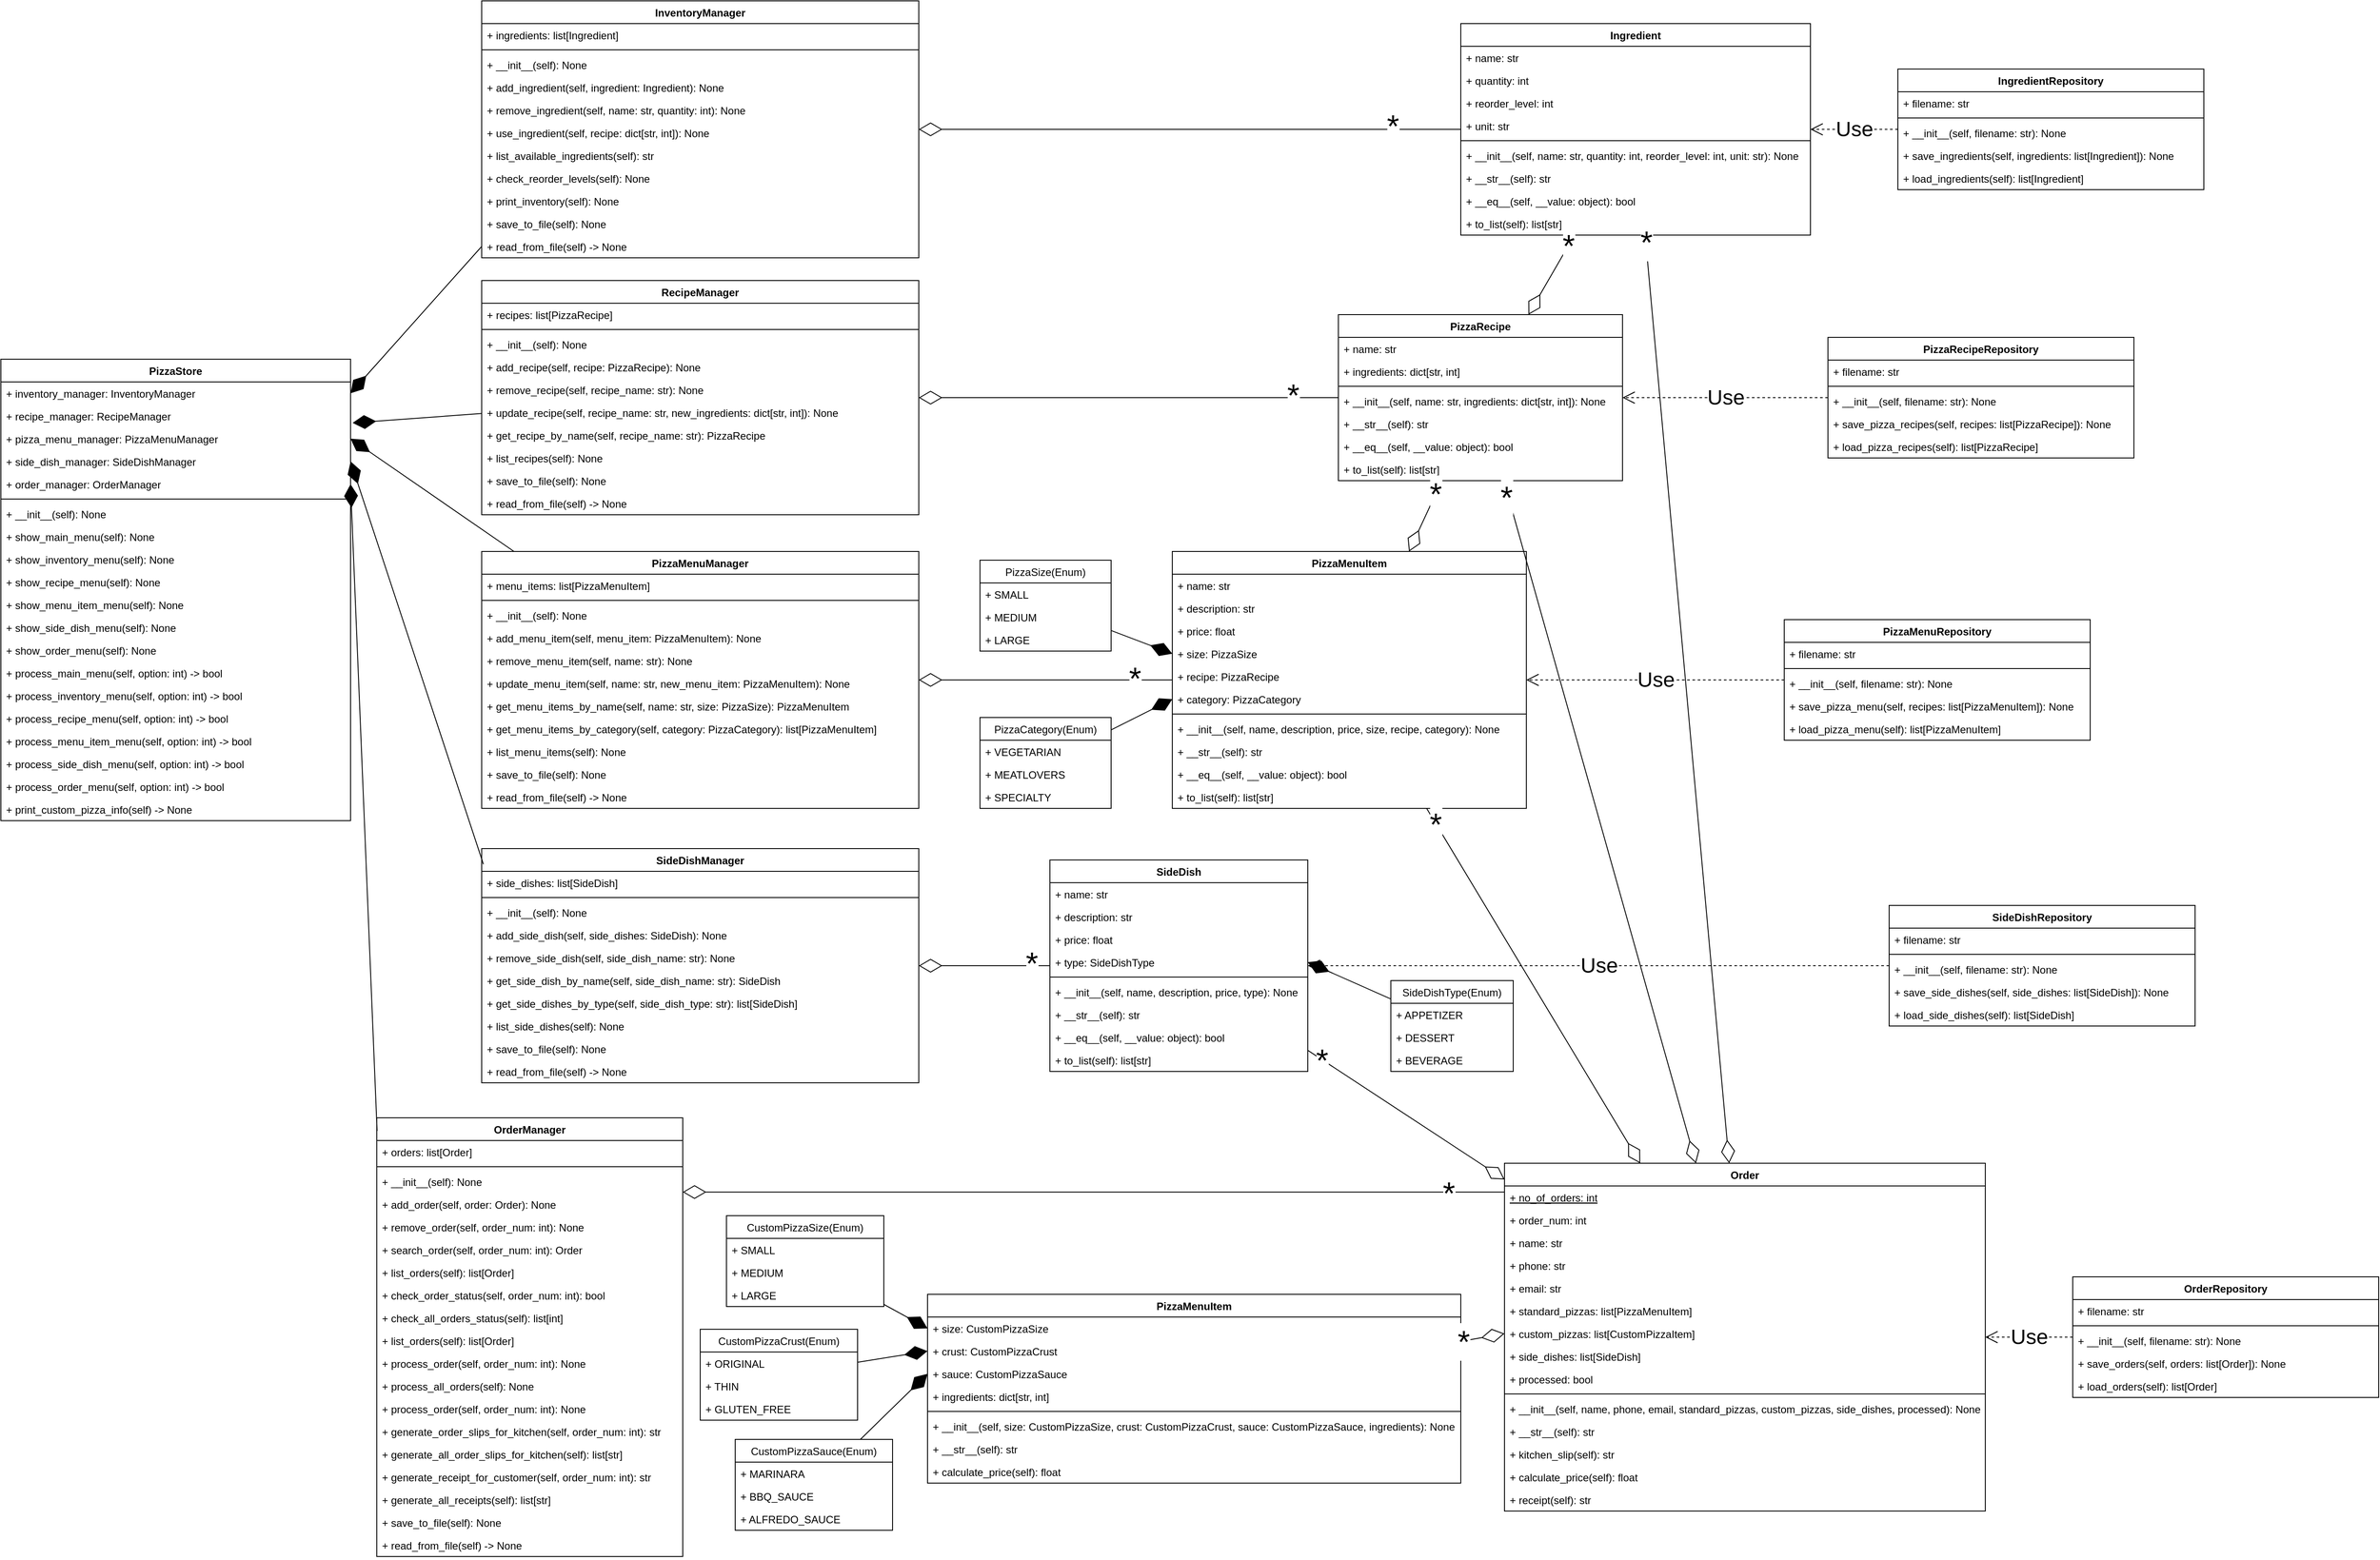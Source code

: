<mxfile>
    <diagram id="_0fl-GdPuw86K1qAYPX5" name="Page-1">
        <mxGraphModel dx="3378" dy="778" grid="1" gridSize="10" guides="1" tooltips="1" connect="1" arrows="1" fold="1" page="1" pageScale="1" pageWidth="850" pageHeight="1100" math="0" shadow="0">
            <root>
                <mxCell id="0"/>
                <mxCell id="1" parent="0"/>
                <mxCell id="51" value="Ingredient" style="swimlane;fontStyle=1;align=center;verticalAlign=top;childLayout=stackLayout;horizontal=1;startSize=26;horizontalStack=0;resizeParent=1;resizeParentMax=0;resizeLast=0;collapsible=1;marginBottom=0;" parent="1" vertex="1">
                    <mxGeometry x="620" y="66" width="400" height="242" as="geometry"/>
                </mxCell>
                <mxCell id="52" value="+ name: str" style="text;strokeColor=none;fillColor=none;align=left;verticalAlign=top;spacingLeft=4;spacingRight=4;overflow=hidden;rotatable=0;points=[[0,0.5],[1,0.5]];portConstraint=eastwest;" parent="51" vertex="1">
                    <mxGeometry y="26" width="400" height="26" as="geometry"/>
                </mxCell>
                <mxCell id="55" value="+ quantity: int" style="text;strokeColor=none;fillColor=none;align=left;verticalAlign=top;spacingLeft=4;spacingRight=4;overflow=hidden;rotatable=0;points=[[0,0.5],[1,0.5]];portConstraint=eastwest;" parent="51" vertex="1">
                    <mxGeometry y="52" width="400" height="26" as="geometry"/>
                </mxCell>
                <mxCell id="56" value="+ reorder_level: int" style="text;strokeColor=none;fillColor=none;align=left;verticalAlign=top;spacingLeft=4;spacingRight=4;overflow=hidden;rotatable=0;points=[[0,0.5],[1,0.5]];portConstraint=eastwest;" parent="51" vertex="1">
                    <mxGeometry y="78" width="400" height="26" as="geometry"/>
                </mxCell>
                <mxCell id="uzv0sDAYQYd_foobdU-i-128" value="+ unit: str" style="text;strokeColor=none;fillColor=none;align=left;verticalAlign=top;spacingLeft=4;spacingRight=4;overflow=hidden;rotatable=0;points=[[0,0.5],[1,0.5]];portConstraint=eastwest;" parent="51" vertex="1">
                    <mxGeometry y="104" width="400" height="26" as="geometry"/>
                </mxCell>
                <mxCell id="53" value="" style="line;strokeWidth=1;fillColor=none;align=left;verticalAlign=middle;spacingTop=-1;spacingLeft=3;spacingRight=3;rotatable=0;labelPosition=right;points=[];portConstraint=eastwest;strokeColor=inherit;" parent="51" vertex="1">
                    <mxGeometry y="130" width="400" height="8" as="geometry"/>
                </mxCell>
                <mxCell id="54" value="+ __init__(self, name: str, quantity: int, reorder_level: int, unit: str): None" style="text;strokeColor=none;fillColor=none;align=left;verticalAlign=top;spacingLeft=4;spacingRight=4;overflow=hidden;rotatable=0;points=[[0,0.5],[1,0.5]];portConstraint=eastwest;" parent="51" vertex="1">
                    <mxGeometry y="138" width="400" height="26" as="geometry"/>
                </mxCell>
                <mxCell id="57" value="+ __str__(self): str" style="text;strokeColor=none;fillColor=none;align=left;verticalAlign=top;spacingLeft=4;spacingRight=4;overflow=hidden;rotatable=0;points=[[0,0.5],[1,0.5]];portConstraint=eastwest;" parent="51" vertex="1">
                    <mxGeometry y="164" width="400" height="26" as="geometry"/>
                </mxCell>
                <mxCell id="58" value="+ __eq__(self, __value: object): bool" style="text;strokeColor=none;fillColor=none;align=left;verticalAlign=top;spacingLeft=4;spacingRight=4;overflow=hidden;rotatable=0;points=[[0,0.5],[1,0.5]];portConstraint=eastwest;" parent="51" vertex="1">
                    <mxGeometry y="190" width="400" height="26" as="geometry"/>
                </mxCell>
                <mxCell id="59" value="+ to_list(self): list[str]" style="text;strokeColor=none;fillColor=none;align=left;verticalAlign=top;spacingLeft=4;spacingRight=4;overflow=hidden;rotatable=0;points=[[0,0.5],[1,0.5]];portConstraint=eastwest;" parent="51" vertex="1">
                    <mxGeometry y="216" width="400" height="26" as="geometry"/>
                </mxCell>
                <mxCell id="60" value="IngredientRepository" style="swimlane;fontStyle=1;align=center;verticalAlign=top;childLayout=stackLayout;horizontal=1;startSize=26;horizontalStack=0;resizeParent=1;resizeParentMax=0;resizeLast=0;collapsible=1;marginBottom=0;" parent="1" vertex="1">
                    <mxGeometry x="1120" y="118" width="350" height="138" as="geometry"/>
                </mxCell>
                <mxCell id="61" value="+ filename: str" style="text;strokeColor=none;fillColor=none;align=left;verticalAlign=top;spacingLeft=4;spacingRight=4;overflow=hidden;rotatable=0;points=[[0,0.5],[1,0.5]];portConstraint=eastwest;" parent="60" vertex="1">
                    <mxGeometry y="26" width="350" height="26" as="geometry"/>
                </mxCell>
                <mxCell id="64" value="" style="line;strokeWidth=1;fillColor=none;align=left;verticalAlign=middle;spacingTop=-1;spacingLeft=3;spacingRight=3;rotatable=0;labelPosition=right;points=[];portConstraint=eastwest;strokeColor=inherit;" parent="60" vertex="1">
                    <mxGeometry y="52" width="350" height="8" as="geometry"/>
                </mxCell>
                <mxCell id="65" value="+ __init__(self, filename: str): None" style="text;strokeColor=none;fillColor=none;align=left;verticalAlign=top;spacingLeft=4;spacingRight=4;overflow=hidden;rotatable=0;points=[[0,0.5],[1,0.5]];portConstraint=eastwest;" parent="60" vertex="1">
                    <mxGeometry y="60" width="350" height="26" as="geometry"/>
                </mxCell>
                <mxCell id="67" value="+ save_ingredients(self, ingredients: list[Ingredient]): None" style="text;strokeColor=none;fillColor=none;align=left;verticalAlign=top;spacingLeft=4;spacingRight=4;overflow=hidden;rotatable=0;points=[[0,0.5],[1,0.5]];portConstraint=eastwest;" parent="60" vertex="1">
                    <mxGeometry y="86" width="350" height="26" as="geometry"/>
                </mxCell>
                <mxCell id="68" value="+ load_ingredients(self): list[Ingredient]" style="text;strokeColor=none;fillColor=none;align=left;verticalAlign=top;spacingLeft=4;spacingRight=4;overflow=hidden;rotatable=0;points=[[0,0.5],[1,0.5]];portConstraint=eastwest;" parent="60" vertex="1">
                    <mxGeometry y="112" width="350" height="26" as="geometry"/>
                </mxCell>
                <mxCell id="69" value="InventoryManager" style="swimlane;fontStyle=1;align=center;verticalAlign=top;childLayout=stackLayout;horizontal=1;startSize=26;horizontalStack=0;resizeParent=1;resizeParentMax=0;resizeLast=0;collapsible=1;marginBottom=0;" parent="1" vertex="1">
                    <mxGeometry x="-500" y="40" width="500" height="294" as="geometry"/>
                </mxCell>
                <mxCell id="70" value="+ ingredients: list[Ingredient]" style="text;strokeColor=none;fillColor=none;align=left;verticalAlign=top;spacingLeft=4;spacingRight=4;overflow=hidden;rotatable=0;points=[[0,0.5],[1,0.5]];portConstraint=eastwest;" parent="69" vertex="1">
                    <mxGeometry y="26" width="500" height="26" as="geometry"/>
                </mxCell>
                <mxCell id="73" value="" style="line;strokeWidth=1;fillColor=none;align=left;verticalAlign=middle;spacingTop=-1;spacingLeft=3;spacingRight=3;rotatable=0;labelPosition=right;points=[];portConstraint=eastwest;strokeColor=inherit;" parent="69" vertex="1">
                    <mxGeometry y="52" width="500" height="8" as="geometry"/>
                </mxCell>
                <mxCell id="74" value="+ __init__(self): None" style="text;strokeColor=none;fillColor=none;align=left;verticalAlign=top;spacingLeft=4;spacingRight=4;overflow=hidden;rotatable=0;points=[[0,0.5],[1,0.5]];portConstraint=eastwest;" parent="69" vertex="1">
                    <mxGeometry y="60" width="500" height="26" as="geometry"/>
                </mxCell>
                <mxCell id="75" value="+ add_ingredient(self, ingredient: Ingredient): None" style="text;strokeColor=none;fillColor=none;align=left;verticalAlign=top;spacingLeft=4;spacingRight=4;overflow=hidden;rotatable=0;points=[[0,0.5],[1,0.5]];portConstraint=eastwest;" parent="69" vertex="1">
                    <mxGeometry y="86" width="500" height="26" as="geometry"/>
                </mxCell>
                <mxCell id="76" value="+ remove_ingredient(self, name: str, quantity: int): None" style="text;strokeColor=none;fillColor=none;align=left;verticalAlign=top;spacingLeft=4;spacingRight=4;overflow=hidden;rotatable=0;points=[[0,0.5],[1,0.5]];portConstraint=eastwest;" parent="69" vertex="1">
                    <mxGeometry y="112" width="500" height="26" as="geometry"/>
                </mxCell>
                <mxCell id="77" value="+ use_ingredient(self, recipe: dict[str, int]): None" style="text;strokeColor=none;fillColor=none;align=left;verticalAlign=top;spacingLeft=4;spacingRight=4;overflow=hidden;rotatable=0;points=[[0,0.5],[1,0.5]];portConstraint=eastwest;" parent="69" vertex="1">
                    <mxGeometry y="138" width="500" height="26" as="geometry"/>
                </mxCell>
                <mxCell id="uzv0sDAYQYd_foobdU-i-125" value="+ list_available_ingredients(self): str" style="text;strokeColor=none;fillColor=none;align=left;verticalAlign=top;spacingLeft=4;spacingRight=4;overflow=hidden;rotatable=0;points=[[0,0.5],[1,0.5]];portConstraint=eastwest;" parent="69" vertex="1">
                    <mxGeometry y="164" width="500" height="26" as="geometry"/>
                </mxCell>
                <mxCell id="78" value="+ check_reorder_levels(self): None" style="text;strokeColor=none;fillColor=none;align=left;verticalAlign=top;spacingLeft=4;spacingRight=4;overflow=hidden;rotatable=0;points=[[0,0.5],[1,0.5]];portConstraint=eastwest;" parent="69" vertex="1">
                    <mxGeometry y="190" width="500" height="26" as="geometry"/>
                </mxCell>
                <mxCell id="79" value="+ print_inventory(self): None" style="text;strokeColor=none;fillColor=none;align=left;verticalAlign=top;spacingLeft=4;spacingRight=4;overflow=hidden;rotatable=0;points=[[0,0.5],[1,0.5]];portConstraint=eastwest;" parent="69" vertex="1">
                    <mxGeometry y="216" width="500" height="26" as="geometry"/>
                </mxCell>
                <mxCell id="uzv0sDAYQYd_foobdU-i-126" value="+ save_to_file(self): None" style="text;strokeColor=none;fillColor=none;align=left;verticalAlign=top;spacingLeft=4;spacingRight=4;overflow=hidden;rotatable=0;points=[[0,0.5],[1,0.5]];portConstraint=eastwest;" parent="69" vertex="1">
                    <mxGeometry y="242" width="500" height="26" as="geometry"/>
                </mxCell>
                <mxCell id="uzv0sDAYQYd_foobdU-i-127" value="+ read_from_file(self) -&gt; None" style="text;strokeColor=none;fillColor=none;align=left;verticalAlign=top;spacingLeft=4;spacingRight=4;overflow=hidden;rotatable=0;points=[[0,0.5],[1,0.5]];portConstraint=eastwest;" parent="69" vertex="1">
                    <mxGeometry y="268" width="500" height="26" as="geometry"/>
                </mxCell>
                <mxCell id="80" value="PizzaStore" style="swimlane;fontStyle=1;align=center;verticalAlign=top;childLayout=stackLayout;horizontal=1;startSize=26;horizontalStack=0;resizeParent=1;resizeParentMax=0;resizeLast=0;collapsible=1;marginBottom=0;" parent="1" vertex="1">
                    <mxGeometry x="-1050" y="450" width="400" height="528" as="geometry"/>
                </mxCell>
                <mxCell id="81" value="+ inventory_manager: InventoryManager" style="text;strokeColor=none;fillColor=none;align=left;verticalAlign=top;spacingLeft=4;spacingRight=4;overflow=hidden;rotatable=0;points=[[0,0.5],[1,0.5]];portConstraint=eastwest;" parent="80" vertex="1">
                    <mxGeometry y="26" width="400" height="26" as="geometry"/>
                </mxCell>
                <mxCell id="uzv0sDAYQYd_foobdU-i-253" value="+ recipe_manager: RecipeManager" style="text;strokeColor=none;fillColor=none;align=left;verticalAlign=top;spacingLeft=4;spacingRight=4;overflow=hidden;rotatable=0;points=[[0,0.5],[1,0.5]];portConstraint=eastwest;" parent="80" vertex="1">
                    <mxGeometry y="52" width="400" height="26" as="geometry"/>
                </mxCell>
                <mxCell id="uzv0sDAYQYd_foobdU-i-254" value="+ pizza_menu_manager: PizzaMenuManager" style="text;strokeColor=none;fillColor=none;align=left;verticalAlign=top;spacingLeft=4;spacingRight=4;overflow=hidden;rotatable=0;points=[[0,0.5],[1,0.5]];portConstraint=eastwest;" parent="80" vertex="1">
                    <mxGeometry y="78" width="400" height="26" as="geometry"/>
                </mxCell>
                <mxCell id="uzv0sDAYQYd_foobdU-i-255" value="+ side_dish_manager: SideDishManager" style="text;strokeColor=none;fillColor=none;align=left;verticalAlign=top;spacingLeft=4;spacingRight=4;overflow=hidden;rotatable=0;points=[[0,0.5],[1,0.5]];portConstraint=eastwest;" parent="80" vertex="1">
                    <mxGeometry y="104" width="400" height="26" as="geometry"/>
                </mxCell>
                <mxCell id="uzv0sDAYQYd_foobdU-i-256" value="+ order_manager: OrderManager" style="text;strokeColor=none;fillColor=none;align=left;verticalAlign=top;spacingLeft=4;spacingRight=4;overflow=hidden;rotatable=0;points=[[0,0.5],[1,0.5]];portConstraint=eastwest;" parent="80" vertex="1">
                    <mxGeometry y="130" width="400" height="26" as="geometry"/>
                </mxCell>
                <mxCell id="82" value="" style="line;strokeWidth=1;fillColor=none;align=left;verticalAlign=middle;spacingTop=-1;spacingLeft=3;spacingRight=3;rotatable=0;labelPosition=right;points=[];portConstraint=eastwest;strokeColor=inherit;" parent="80" vertex="1">
                    <mxGeometry y="156" width="400" height="8" as="geometry"/>
                </mxCell>
                <mxCell id="83" value="+ __init__(self): None" style="text;strokeColor=none;fillColor=none;align=left;verticalAlign=top;spacingLeft=4;spacingRight=4;overflow=hidden;rotatable=0;points=[[0,0.5],[1,0.5]];portConstraint=eastwest;" parent="80" vertex="1">
                    <mxGeometry y="164" width="400" height="26" as="geometry"/>
                </mxCell>
                <mxCell id="uzv0sDAYQYd_foobdU-i-257" value="+ show_main_menu(self): None" style="text;strokeColor=none;fillColor=none;align=left;verticalAlign=top;spacingLeft=4;spacingRight=4;overflow=hidden;rotatable=0;points=[[0,0.5],[1,0.5]];portConstraint=eastwest;" parent="80" vertex="1">
                    <mxGeometry y="190" width="400" height="26" as="geometry"/>
                </mxCell>
                <mxCell id="uzv0sDAYQYd_foobdU-i-261" value="+ show_inventory_menu(self): None" style="text;strokeColor=none;fillColor=none;align=left;verticalAlign=top;spacingLeft=4;spacingRight=4;overflow=hidden;rotatable=0;points=[[0,0.5],[1,0.5]];portConstraint=eastwest;" parent="80" vertex="1">
                    <mxGeometry y="216" width="400" height="26" as="geometry"/>
                </mxCell>
                <mxCell id="uzv0sDAYQYd_foobdU-i-258" value="+ show_recipe_menu(self): None" style="text;strokeColor=none;fillColor=none;align=left;verticalAlign=top;spacingLeft=4;spacingRight=4;overflow=hidden;rotatable=0;points=[[0,0.5],[1,0.5]];portConstraint=eastwest;" parent="80" vertex="1">
                    <mxGeometry y="242" width="400" height="26" as="geometry"/>
                </mxCell>
                <mxCell id="uzv0sDAYQYd_foobdU-i-262" value="+ show_menu_item_menu(self): None" style="text;strokeColor=none;fillColor=none;align=left;verticalAlign=top;spacingLeft=4;spacingRight=4;overflow=hidden;rotatable=0;points=[[0,0.5],[1,0.5]];portConstraint=eastwest;" parent="80" vertex="1">
                    <mxGeometry y="268" width="400" height="26" as="geometry"/>
                </mxCell>
                <mxCell id="uzv0sDAYQYd_foobdU-i-263" value="+ show_side_dish_menu(self): None" style="text;strokeColor=none;fillColor=none;align=left;verticalAlign=top;spacingLeft=4;spacingRight=4;overflow=hidden;rotatable=0;points=[[0,0.5],[1,0.5]];portConstraint=eastwest;" parent="80" vertex="1">
                    <mxGeometry y="294" width="400" height="26" as="geometry"/>
                </mxCell>
                <mxCell id="uzv0sDAYQYd_foobdU-i-264" value="+ show_order_menu(self): None" style="text;strokeColor=none;fillColor=none;align=left;verticalAlign=top;spacingLeft=4;spacingRight=4;overflow=hidden;rotatable=0;points=[[0,0.5],[1,0.5]];portConstraint=eastwest;" parent="80" vertex="1">
                    <mxGeometry y="320" width="400" height="26" as="geometry"/>
                </mxCell>
                <mxCell id="uzv0sDAYQYd_foobdU-i-265" value="+ process_main_menu(self, option: int) -&gt; bool" style="text;strokeColor=none;fillColor=none;align=left;verticalAlign=top;spacingLeft=4;spacingRight=4;overflow=hidden;rotatable=0;points=[[0,0.5],[1,0.5]];portConstraint=eastwest;" parent="80" vertex="1">
                    <mxGeometry y="346" width="400" height="26" as="geometry"/>
                </mxCell>
                <mxCell id="uzv0sDAYQYd_foobdU-i-266" value="+ process_inventory_menu(self, option: int) -&gt; bool" style="text;strokeColor=none;fillColor=none;align=left;verticalAlign=top;spacingLeft=4;spacingRight=4;overflow=hidden;rotatable=0;points=[[0,0.5],[1,0.5]];portConstraint=eastwest;" parent="80" vertex="1">
                    <mxGeometry y="372" width="400" height="26" as="geometry"/>
                </mxCell>
                <mxCell id="uzv0sDAYQYd_foobdU-i-267" value="+ process_recipe_menu(self, option: int) -&gt; bool" style="text;strokeColor=none;fillColor=none;align=left;verticalAlign=top;spacingLeft=4;spacingRight=4;overflow=hidden;rotatable=0;points=[[0,0.5],[1,0.5]];portConstraint=eastwest;" parent="80" vertex="1">
                    <mxGeometry y="398" width="400" height="26" as="geometry"/>
                </mxCell>
                <mxCell id="uzv0sDAYQYd_foobdU-i-268" value="+ process_menu_item_menu(self, option: int) -&gt; bool" style="text;strokeColor=none;fillColor=none;align=left;verticalAlign=top;spacingLeft=4;spacingRight=4;overflow=hidden;rotatable=0;points=[[0,0.5],[1,0.5]];portConstraint=eastwest;" parent="80" vertex="1">
                    <mxGeometry y="424" width="400" height="26" as="geometry"/>
                </mxCell>
                <mxCell id="uzv0sDAYQYd_foobdU-i-269" value="+ process_side_dish_menu(self, option: int) -&gt; bool" style="text;strokeColor=none;fillColor=none;align=left;verticalAlign=top;spacingLeft=4;spacingRight=4;overflow=hidden;rotatable=0;points=[[0,0.5],[1,0.5]];portConstraint=eastwest;" parent="80" vertex="1">
                    <mxGeometry y="450" width="400" height="26" as="geometry"/>
                </mxCell>
                <mxCell id="uzv0sDAYQYd_foobdU-i-270" value="+ process_order_menu(self, option: int) -&gt; bool" style="text;strokeColor=none;fillColor=none;align=left;verticalAlign=top;spacingLeft=4;spacingRight=4;overflow=hidden;rotatable=0;points=[[0,0.5],[1,0.5]];portConstraint=eastwest;" parent="80" vertex="1">
                    <mxGeometry y="476" width="400" height="26" as="geometry"/>
                </mxCell>
                <mxCell id="uzv0sDAYQYd_foobdU-i-271" value="+ print_custom_pizza_info(self) -&gt; None" style="text;strokeColor=none;fillColor=none;align=left;verticalAlign=top;spacingLeft=4;spacingRight=4;overflow=hidden;rotatable=0;points=[[0,0.5],[1,0.5]];portConstraint=eastwest;" parent="80" vertex="1">
                    <mxGeometry y="502" width="400" height="26" as="geometry"/>
                </mxCell>
                <mxCell id="84" value="Order" style="swimlane;fontStyle=1;align=center;verticalAlign=top;childLayout=stackLayout;horizontal=1;startSize=26;horizontalStack=0;resizeParent=1;resizeParentMax=0;resizeLast=0;collapsible=1;marginBottom=0;" parent="1" vertex="1">
                    <mxGeometry x="670" y="1370" width="550" height="398" as="geometry"/>
                </mxCell>
                <mxCell id="85" value="+ no_of_orders: int" style="text;strokeColor=none;fillColor=none;align=left;verticalAlign=top;spacingLeft=4;spacingRight=4;overflow=hidden;rotatable=0;points=[[0,0.5],[1,0.5]];portConstraint=eastwest;fontStyle=4" parent="84" vertex="1">
                    <mxGeometry y="26" width="550" height="26" as="geometry"/>
                </mxCell>
                <mxCell id="uzv0sDAYQYd_foobdU-i-213" value="+ order_num: int" style="text;strokeColor=none;fillColor=none;align=left;verticalAlign=top;spacingLeft=4;spacingRight=4;overflow=hidden;rotatable=0;points=[[0,0.5],[1,0.5]];portConstraint=eastwest;" parent="84" vertex="1">
                    <mxGeometry y="52" width="550" height="26" as="geometry"/>
                </mxCell>
                <mxCell id="uzv0sDAYQYd_foobdU-i-215" value="+ name: str" style="text;strokeColor=none;fillColor=none;align=left;verticalAlign=top;spacingLeft=4;spacingRight=4;overflow=hidden;rotatable=0;points=[[0,0.5],[1,0.5]];portConstraint=eastwest;" parent="84" vertex="1">
                    <mxGeometry y="78" width="550" height="26" as="geometry"/>
                </mxCell>
                <mxCell id="uzv0sDAYQYd_foobdU-i-216" value="+ phone: str" style="text;strokeColor=none;fillColor=none;align=left;verticalAlign=top;spacingLeft=4;spacingRight=4;overflow=hidden;rotatable=0;points=[[0,0.5],[1,0.5]];portConstraint=eastwest;" parent="84" vertex="1">
                    <mxGeometry y="104" width="550" height="26" as="geometry"/>
                </mxCell>
                <mxCell id="uzv0sDAYQYd_foobdU-i-220" value="+ email: str" style="text;strokeColor=none;fillColor=none;align=left;verticalAlign=top;spacingLeft=4;spacingRight=4;overflow=hidden;rotatable=0;points=[[0,0.5],[1,0.5]];portConstraint=eastwest;" parent="84" vertex="1">
                    <mxGeometry y="130" width="550" height="26" as="geometry"/>
                </mxCell>
                <mxCell id="uzv0sDAYQYd_foobdU-i-217" value="+ standard_pizzas: list[PizzaMenuItem]" style="text;strokeColor=none;fillColor=none;align=left;verticalAlign=top;spacingLeft=4;spacingRight=4;overflow=hidden;rotatable=0;points=[[0,0.5],[1,0.5]];portConstraint=eastwest;" parent="84" vertex="1">
                    <mxGeometry y="156" width="550" height="26" as="geometry"/>
                </mxCell>
                <mxCell id="uzv0sDAYQYd_foobdU-i-218" value="+ custom_pizzas: list[CustomPizzaItem]" style="text;strokeColor=none;fillColor=none;align=left;verticalAlign=top;spacingLeft=4;spacingRight=4;overflow=hidden;rotatable=0;points=[[0,0.5],[1,0.5]];portConstraint=eastwest;" parent="84" vertex="1">
                    <mxGeometry y="182" width="550" height="26" as="geometry"/>
                </mxCell>
                <mxCell id="uzv0sDAYQYd_foobdU-i-219" value="+ side_dishes: list[SideDish]" style="text;strokeColor=none;fillColor=none;align=left;verticalAlign=top;spacingLeft=4;spacingRight=4;overflow=hidden;rotatable=0;points=[[0,0.5],[1,0.5]];portConstraint=eastwest;" parent="84" vertex="1">
                    <mxGeometry y="208" width="550" height="26" as="geometry"/>
                </mxCell>
                <mxCell id="uzv0sDAYQYd_foobdU-i-221" value="+ processed: bool" style="text;strokeColor=none;fillColor=none;align=left;verticalAlign=top;spacingLeft=4;spacingRight=4;overflow=hidden;rotatable=0;points=[[0,0.5],[1,0.5]];portConstraint=eastwest;" parent="84" vertex="1">
                    <mxGeometry y="234" width="550" height="26" as="geometry"/>
                </mxCell>
                <mxCell id="86" value="" style="line;strokeWidth=1;fillColor=none;align=left;verticalAlign=middle;spacingTop=-1;spacingLeft=3;spacingRight=3;rotatable=0;labelPosition=right;points=[];portConstraint=eastwest;strokeColor=inherit;" parent="84" vertex="1">
                    <mxGeometry y="260" width="550" height="8" as="geometry"/>
                </mxCell>
                <mxCell id="87" value="+ __init__(self, name, phone, email, standard_pizzas, custom_pizzas, side_dishes, processed): None" style="text;strokeColor=none;fillColor=none;align=left;verticalAlign=top;spacingLeft=4;spacingRight=4;overflow=hidden;rotatable=0;points=[[0,0.5],[1,0.5]];portConstraint=eastwest;" parent="84" vertex="1">
                    <mxGeometry y="268" width="550" height="26" as="geometry"/>
                </mxCell>
                <mxCell id="uzv0sDAYQYd_foobdU-i-225" value="+ __str__(self): str" style="text;strokeColor=none;fillColor=none;align=left;verticalAlign=top;spacingLeft=4;spacingRight=4;overflow=hidden;rotatable=0;points=[[0,0.5],[1,0.5]];portConstraint=eastwest;" parent="84" vertex="1">
                    <mxGeometry y="294" width="550" height="26" as="geometry"/>
                </mxCell>
                <mxCell id="uzv0sDAYQYd_foobdU-i-222" value="+ kitchen_slip(self): str" style="text;strokeColor=none;fillColor=none;align=left;verticalAlign=top;spacingLeft=4;spacingRight=4;overflow=hidden;rotatable=0;points=[[0,0.5],[1,0.5]];portConstraint=eastwest;" parent="84" vertex="1">
                    <mxGeometry y="320" width="550" height="26" as="geometry"/>
                </mxCell>
                <mxCell id="uzv0sDAYQYd_foobdU-i-223" value="+ calculate_price(self): float" style="text;strokeColor=none;fillColor=none;align=left;verticalAlign=top;spacingLeft=4;spacingRight=4;overflow=hidden;rotatable=0;points=[[0,0.5],[1,0.5]];portConstraint=eastwest;" parent="84" vertex="1">
                    <mxGeometry y="346" width="550" height="26" as="geometry"/>
                </mxCell>
                <mxCell id="uzv0sDAYQYd_foobdU-i-224" value="+ receipt(self): str" style="text;strokeColor=none;fillColor=none;align=left;verticalAlign=top;spacingLeft=4;spacingRight=4;overflow=hidden;rotatable=0;points=[[0,0.5],[1,0.5]];portConstraint=eastwest;" parent="84" vertex="1">
                    <mxGeometry y="372" width="550" height="26" as="geometry"/>
                </mxCell>
                <mxCell id="88" value="PizzaRecipeRepository" style="swimlane;fontStyle=1;align=center;verticalAlign=top;childLayout=stackLayout;horizontal=1;startSize=26;horizontalStack=0;resizeParent=1;resizeParentMax=0;resizeLast=0;collapsible=1;marginBottom=0;" parent="1" vertex="1">
                    <mxGeometry x="1040" y="425" width="350" height="138" as="geometry"/>
                </mxCell>
                <mxCell id="89" value="+ filename: str" style="text;strokeColor=none;fillColor=none;align=left;verticalAlign=top;spacingLeft=4;spacingRight=4;overflow=hidden;rotatable=0;points=[[0,0.5],[1,0.5]];portConstraint=eastwest;" parent="88" vertex="1">
                    <mxGeometry y="26" width="350" height="26" as="geometry"/>
                </mxCell>
                <mxCell id="90" value="" style="line;strokeWidth=1;fillColor=none;align=left;verticalAlign=middle;spacingTop=-1;spacingLeft=3;spacingRight=3;rotatable=0;labelPosition=right;points=[];portConstraint=eastwest;strokeColor=inherit;" parent="88" vertex="1">
                    <mxGeometry y="52" width="350" height="8" as="geometry"/>
                </mxCell>
                <mxCell id="91" value="+ __init__(self, filename: str): None" style="text;strokeColor=none;fillColor=none;align=left;verticalAlign=top;spacingLeft=4;spacingRight=4;overflow=hidden;rotatable=0;points=[[0,0.5],[1,0.5]];portConstraint=eastwest;" parent="88" vertex="1">
                    <mxGeometry y="60" width="350" height="26" as="geometry"/>
                </mxCell>
                <mxCell id="92" value="+ save_pizza_recipes(self, recipes: list[PizzaRecipe]): None" style="text;strokeColor=none;fillColor=none;align=left;verticalAlign=top;spacingLeft=4;spacingRight=4;overflow=hidden;rotatable=0;points=[[0,0.5],[1,0.5]];portConstraint=eastwest;" parent="88" vertex="1">
                    <mxGeometry y="86" width="350" height="26" as="geometry"/>
                </mxCell>
                <mxCell id="93" value="+ load_pizza_recipes(self): list[PizzaRecipe]" style="text;strokeColor=none;fillColor=none;align=left;verticalAlign=top;spacingLeft=4;spacingRight=4;overflow=hidden;rotatable=0;points=[[0,0.5],[1,0.5]];portConstraint=eastwest;" parent="88" vertex="1">
                    <mxGeometry y="112" width="350" height="26" as="geometry"/>
                </mxCell>
                <mxCell id="94" value="PizzaRecipe" style="swimlane;fontStyle=1;align=center;verticalAlign=top;childLayout=stackLayout;horizontal=1;startSize=26;horizontalStack=0;resizeParent=1;resizeParentMax=0;resizeLast=0;collapsible=1;marginBottom=0;" parent="1" vertex="1">
                    <mxGeometry x="480" y="399" width="325" height="190" as="geometry"/>
                </mxCell>
                <mxCell id="95" value="+ name: str" style="text;strokeColor=none;fillColor=none;align=left;verticalAlign=top;spacingLeft=4;spacingRight=4;overflow=hidden;rotatable=0;points=[[0,0.5],[1,0.5]];portConstraint=eastwest;" parent="94" vertex="1">
                    <mxGeometry y="26" width="325" height="26" as="geometry"/>
                </mxCell>
                <mxCell id="97" value="+ ingredients: dict[str, int]" style="text;strokeColor=none;fillColor=none;align=left;verticalAlign=top;spacingLeft=4;spacingRight=4;overflow=hidden;rotatable=0;points=[[0,0.5],[1,0.5]];portConstraint=eastwest;" parent="94" vertex="1">
                    <mxGeometry y="52" width="325" height="26" as="geometry"/>
                </mxCell>
                <mxCell id="98" value="" style="line;strokeWidth=1;fillColor=none;align=left;verticalAlign=middle;spacingTop=-1;spacingLeft=3;spacingRight=3;rotatable=0;labelPosition=right;points=[];portConstraint=eastwest;strokeColor=inherit;" parent="94" vertex="1">
                    <mxGeometry y="78" width="325" height="8" as="geometry"/>
                </mxCell>
                <mxCell id="99" value="+ __init__(self, name: str, ingredients: dict[str, int]): None" style="text;strokeColor=none;fillColor=none;align=left;verticalAlign=top;spacingLeft=4;spacingRight=4;overflow=hidden;rotatable=0;points=[[0,0.5],[1,0.5]];portConstraint=eastwest;" parent="94" vertex="1">
                    <mxGeometry y="86" width="325" height="26" as="geometry"/>
                </mxCell>
                <mxCell id="100" value="+ __str__(self): str" style="text;strokeColor=none;fillColor=none;align=left;verticalAlign=top;spacingLeft=4;spacingRight=4;overflow=hidden;rotatable=0;points=[[0,0.5],[1,0.5]];portConstraint=eastwest;" parent="94" vertex="1">
                    <mxGeometry y="112" width="325" height="26" as="geometry"/>
                </mxCell>
                <mxCell id="101" value="+ __eq__(self, __value: object): bool" style="text;strokeColor=none;fillColor=none;align=left;verticalAlign=top;spacingLeft=4;spacingRight=4;overflow=hidden;rotatable=0;points=[[0,0.5],[1,0.5]];portConstraint=eastwest;" parent="94" vertex="1">
                    <mxGeometry y="138" width="325" height="26" as="geometry"/>
                </mxCell>
                <mxCell id="102" value="+ to_list(self): list[str]" style="text;strokeColor=none;fillColor=none;align=left;verticalAlign=top;spacingLeft=4;spacingRight=4;overflow=hidden;rotatable=0;points=[[0,0.5],[1,0.5]];portConstraint=eastwest;" parent="94" vertex="1">
                    <mxGeometry y="164" width="325" height="26" as="geometry"/>
                </mxCell>
                <mxCell id="103" value="RecipeManager" style="swimlane;fontStyle=1;align=center;verticalAlign=top;childLayout=stackLayout;horizontal=1;startSize=26;horizontalStack=0;resizeParent=1;resizeParentMax=0;resizeLast=0;collapsible=1;marginBottom=0;" parent="1" vertex="1">
                    <mxGeometry x="-500" y="360" width="500" height="268" as="geometry"/>
                </mxCell>
                <mxCell id="104" value="+ recipes: list[PizzaRecipe]" style="text;strokeColor=none;fillColor=none;align=left;verticalAlign=top;spacingLeft=4;spacingRight=4;overflow=hidden;rotatable=0;points=[[0,0.5],[1,0.5]];portConstraint=eastwest;" parent="103" vertex="1">
                    <mxGeometry y="26" width="500" height="26" as="geometry"/>
                </mxCell>
                <mxCell id="105" value="" style="line;strokeWidth=1;fillColor=none;align=left;verticalAlign=middle;spacingTop=-1;spacingLeft=3;spacingRight=3;rotatable=0;labelPosition=right;points=[];portConstraint=eastwest;strokeColor=inherit;" parent="103" vertex="1">
                    <mxGeometry y="52" width="500" height="8" as="geometry"/>
                </mxCell>
                <mxCell id="106" value="+ __init__(self): None" style="text;strokeColor=none;fillColor=none;align=left;verticalAlign=top;spacingLeft=4;spacingRight=4;overflow=hidden;rotatable=0;points=[[0,0.5],[1,0.5]];portConstraint=eastwest;" parent="103" vertex="1">
                    <mxGeometry y="60" width="500" height="26" as="geometry"/>
                </mxCell>
                <mxCell id="107" value="+ add_recipe(self, recipe: PizzaRecipe): None" style="text;strokeColor=none;fillColor=none;align=left;verticalAlign=top;spacingLeft=4;spacingRight=4;overflow=hidden;rotatable=0;points=[[0,0.5],[1,0.5]];portConstraint=eastwest;" parent="103" vertex="1">
                    <mxGeometry y="86" width="500" height="26" as="geometry"/>
                </mxCell>
                <mxCell id="108" value="+ remove_recipe(self, recipe_name: str): None" style="text;strokeColor=none;fillColor=none;align=left;verticalAlign=top;spacingLeft=4;spacingRight=4;overflow=hidden;rotatable=0;points=[[0,0.5],[1,0.5]];portConstraint=eastwest;" parent="103" vertex="1">
                    <mxGeometry y="112" width="500" height="26" as="geometry"/>
                </mxCell>
                <mxCell id="109" value="+ update_recipe(self, recipe_name: str, new_ingredients: dict[str, int]): None" style="text;strokeColor=none;fillColor=none;align=left;verticalAlign=top;spacingLeft=4;spacingRight=4;overflow=hidden;rotatable=0;points=[[0,0.5],[1,0.5]];portConstraint=eastwest;" parent="103" vertex="1">
                    <mxGeometry y="138" width="500" height="26" as="geometry"/>
                </mxCell>
                <mxCell id="110" value="+ get_recipe_by_name(self, recipe_name: str): PizzaRecipe" style="text;strokeColor=none;fillColor=none;align=left;verticalAlign=top;spacingLeft=4;spacingRight=4;overflow=hidden;rotatable=0;points=[[0,0.5],[1,0.5]];portConstraint=eastwest;" parent="103" vertex="1">
                    <mxGeometry y="164" width="500" height="26" as="geometry"/>
                </mxCell>
                <mxCell id="uzv0sDAYQYd_foobdU-i-129" value="+ list_recipes(self): None" style="text;strokeColor=none;fillColor=none;align=left;verticalAlign=top;spacingLeft=4;spacingRight=4;overflow=hidden;rotatable=0;points=[[0,0.5],[1,0.5]];portConstraint=eastwest;" parent="103" vertex="1">
                    <mxGeometry y="190" width="500" height="26" as="geometry"/>
                </mxCell>
                <mxCell id="uzv0sDAYQYd_foobdU-i-130" value="+ save_to_file(self): None" style="text;strokeColor=none;fillColor=none;align=left;verticalAlign=top;spacingLeft=4;spacingRight=4;overflow=hidden;rotatable=0;points=[[0,0.5],[1,0.5]];portConstraint=eastwest;" parent="103" vertex="1">
                    <mxGeometry y="216" width="500" height="26" as="geometry"/>
                </mxCell>
                <mxCell id="111" value="+ read_from_file(self) -&gt; None" style="text;strokeColor=none;fillColor=none;align=left;verticalAlign=top;spacingLeft=4;spacingRight=4;overflow=hidden;rotatable=0;points=[[0,0.5],[1,0.5]];portConstraint=eastwest;" parent="103" vertex="1">
                    <mxGeometry y="242" width="500" height="26" as="geometry"/>
                </mxCell>
                <mxCell id="112" value="PizzaSize(Enum)" style="swimlane;fontStyle=0;childLayout=stackLayout;horizontal=1;startSize=26;fillColor=none;horizontalStack=0;resizeParent=1;resizeParentMax=0;resizeLast=0;collapsible=1;marginBottom=0;" parent="1" vertex="1">
                    <mxGeometry x="70" y="680" width="150" height="104" as="geometry"/>
                </mxCell>
                <mxCell id="113" value="+ SMALL" style="text;strokeColor=none;fillColor=none;align=left;verticalAlign=top;spacingLeft=4;spacingRight=4;overflow=hidden;rotatable=0;points=[[0,0.5],[1,0.5]];portConstraint=eastwest;" parent="112" vertex="1">
                    <mxGeometry y="26" width="150" height="26" as="geometry"/>
                </mxCell>
                <mxCell id="114" value="+ MEDIUM" style="text;strokeColor=none;fillColor=none;align=left;verticalAlign=top;spacingLeft=4;spacingRight=4;overflow=hidden;rotatable=0;points=[[0,0.5],[1,0.5]];portConstraint=eastwest;" parent="112" vertex="1">
                    <mxGeometry y="52" width="150" height="26" as="geometry"/>
                </mxCell>
                <mxCell id="115" value="+ LARGE" style="text;strokeColor=none;fillColor=none;align=left;verticalAlign=top;spacingLeft=4;spacingRight=4;overflow=hidden;rotatable=0;points=[[0,0.5],[1,0.5]];portConstraint=eastwest;" parent="112" vertex="1">
                    <mxGeometry y="78" width="150" height="26" as="geometry"/>
                </mxCell>
                <mxCell id="116" value="SideDish" style="swimlane;fontStyle=1;align=center;verticalAlign=top;childLayout=stackLayout;horizontal=1;startSize=26;horizontalStack=0;resizeParent=1;resizeParentMax=0;resizeLast=0;collapsible=1;marginBottom=0;" parent="1" vertex="1">
                    <mxGeometry x="150" y="1023" width="295" height="242" as="geometry"/>
                </mxCell>
                <mxCell id="117" value="+ name: str" style="text;strokeColor=none;fillColor=none;align=left;verticalAlign=top;spacingLeft=4;spacingRight=4;overflow=hidden;rotatable=0;points=[[0,0.5],[1,0.5]];portConstraint=eastwest;" parent="116" vertex="1">
                    <mxGeometry y="26" width="295" height="26" as="geometry"/>
                </mxCell>
                <mxCell id="122" value="+ description: str" style="text;strokeColor=none;fillColor=none;align=left;verticalAlign=top;spacingLeft=4;spacingRight=4;overflow=hidden;rotatable=0;points=[[0,0.5],[1,0.5]];portConstraint=eastwest;" parent="116" vertex="1">
                    <mxGeometry y="52" width="295" height="26" as="geometry"/>
                </mxCell>
                <mxCell id="123" value="+ price: float" style="text;strokeColor=none;fillColor=none;align=left;verticalAlign=top;spacingLeft=4;spacingRight=4;overflow=hidden;rotatable=0;points=[[0,0.5],[1,0.5]];portConstraint=eastwest;" parent="116" vertex="1">
                    <mxGeometry y="78" width="295" height="26" as="geometry"/>
                </mxCell>
                <mxCell id="124" value="+ type: SideDishType" style="text;strokeColor=none;fillColor=none;align=left;verticalAlign=top;spacingLeft=4;spacingRight=4;overflow=hidden;rotatable=0;points=[[0,0.5],[1,0.5]];portConstraint=eastwest;" parent="116" vertex="1">
                    <mxGeometry y="104" width="295" height="26" as="geometry"/>
                </mxCell>
                <mxCell id="118" value="" style="line;strokeWidth=1;fillColor=none;align=left;verticalAlign=middle;spacingTop=-1;spacingLeft=3;spacingRight=3;rotatable=0;labelPosition=right;points=[];portConstraint=eastwest;strokeColor=inherit;" parent="116" vertex="1">
                    <mxGeometry y="130" width="295" height="8" as="geometry"/>
                </mxCell>
                <mxCell id="119" value="+ __init__(self, name, description, price, type): None" style="text;strokeColor=none;fillColor=none;align=left;verticalAlign=top;spacingLeft=4;spacingRight=4;overflow=hidden;rotatable=0;points=[[0,0.5],[1,0.5]];portConstraint=eastwest;" parent="116" vertex="1">
                    <mxGeometry y="138" width="295" height="26" as="geometry"/>
                </mxCell>
                <mxCell id="120" value="+ __str__(self): str" style="text;strokeColor=none;fillColor=none;align=left;verticalAlign=top;spacingLeft=4;spacingRight=4;overflow=hidden;rotatable=0;points=[[0,0.5],[1,0.5]];portConstraint=eastwest;" parent="116" vertex="1">
                    <mxGeometry y="164" width="295" height="26" as="geometry"/>
                </mxCell>
                <mxCell id="125" value="+ __eq__(self, __value: object): bool" style="text;strokeColor=none;fillColor=none;align=left;verticalAlign=top;spacingLeft=4;spacingRight=4;overflow=hidden;rotatable=0;points=[[0,0.5],[1,0.5]];portConstraint=eastwest;" parent="116" vertex="1">
                    <mxGeometry y="190" width="295" height="26" as="geometry"/>
                </mxCell>
                <mxCell id="121" value="+ to_list(self): list[str]" style="text;strokeColor=none;fillColor=none;align=left;verticalAlign=top;spacingLeft=4;spacingRight=4;overflow=hidden;rotatable=0;points=[[0,0.5],[1,0.5]];portConstraint=eastwest;" parent="116" vertex="1">
                    <mxGeometry y="216" width="295" height="26" as="geometry"/>
                </mxCell>
                <mxCell id="MoPrcGtEya6az4-P2Kkz-126" value="SideDishRepository" style="swimlane;fontStyle=1;align=center;verticalAlign=top;childLayout=stackLayout;horizontal=1;startSize=26;horizontalStack=0;resizeParent=1;resizeParentMax=0;resizeLast=0;collapsible=1;marginBottom=0;" parent="1" vertex="1">
                    <mxGeometry x="1110" y="1075" width="350" height="138" as="geometry"/>
                </mxCell>
                <mxCell id="MoPrcGtEya6az4-P2Kkz-127" value="+ filename: str" style="text;strokeColor=none;fillColor=none;align=left;verticalAlign=top;spacingLeft=4;spacingRight=4;overflow=hidden;rotatable=0;points=[[0,0.5],[1,0.5]];portConstraint=eastwest;" parent="MoPrcGtEya6az4-P2Kkz-126" vertex="1">
                    <mxGeometry y="26" width="350" height="26" as="geometry"/>
                </mxCell>
                <mxCell id="MoPrcGtEya6az4-P2Kkz-128" value="" style="line;strokeWidth=1;fillColor=none;align=left;verticalAlign=middle;spacingTop=-1;spacingLeft=3;spacingRight=3;rotatable=0;labelPosition=right;points=[];portConstraint=eastwest;strokeColor=inherit;" parent="MoPrcGtEya6az4-P2Kkz-126" vertex="1">
                    <mxGeometry y="52" width="350" height="8" as="geometry"/>
                </mxCell>
                <mxCell id="MoPrcGtEya6az4-P2Kkz-129" value="+ __init__(self, filename: str): None" style="text;strokeColor=none;fillColor=none;align=left;verticalAlign=top;spacingLeft=4;spacingRight=4;overflow=hidden;rotatable=0;points=[[0,0.5],[1,0.5]];portConstraint=eastwest;" parent="MoPrcGtEya6az4-P2Kkz-126" vertex="1">
                    <mxGeometry y="60" width="350" height="26" as="geometry"/>
                </mxCell>
                <mxCell id="MoPrcGtEya6az4-P2Kkz-130" value="+ save_side_dishes(self, side_dishes: list[SideDish]): None" style="text;strokeColor=none;fillColor=none;align=left;verticalAlign=top;spacingLeft=4;spacingRight=4;overflow=hidden;rotatable=0;points=[[0,0.5],[1,0.5]];portConstraint=eastwest;" parent="MoPrcGtEya6az4-P2Kkz-126" vertex="1">
                    <mxGeometry y="86" width="350" height="26" as="geometry"/>
                </mxCell>
                <mxCell id="MoPrcGtEya6az4-P2Kkz-131" value="+ load_side_dishes(self): list[SideDish]" style="text;strokeColor=none;fillColor=none;align=left;verticalAlign=top;spacingLeft=4;spacingRight=4;overflow=hidden;rotatable=0;points=[[0,0.5],[1,0.5]];portConstraint=eastwest;" parent="MoPrcGtEya6az4-P2Kkz-126" vertex="1">
                    <mxGeometry y="112" width="350" height="26" as="geometry"/>
                </mxCell>
                <mxCell id="4QGi-ZJvPEO-1FONzXi2-125" value="OrderManager" style="swimlane;fontStyle=1;align=center;verticalAlign=top;childLayout=stackLayout;horizontal=1;startSize=26;horizontalStack=0;resizeParent=1;resizeParentMax=0;resizeLast=0;collapsible=1;marginBottom=0;" parent="1" vertex="1">
                    <mxGeometry x="-620" y="1318" width="350" height="502" as="geometry"/>
                </mxCell>
                <mxCell id="4QGi-ZJvPEO-1FONzXi2-126" value="+ orders: list[Order]" style="text;strokeColor=none;fillColor=none;align=left;verticalAlign=top;spacingLeft=4;spacingRight=4;overflow=hidden;rotatable=0;points=[[0,0.5],[1,0.5]];portConstraint=eastwest;" parent="4QGi-ZJvPEO-1FONzXi2-125" vertex="1">
                    <mxGeometry y="26" width="350" height="26" as="geometry"/>
                </mxCell>
                <mxCell id="4QGi-ZJvPEO-1FONzXi2-127" value="" style="line;strokeWidth=1;fillColor=none;align=left;verticalAlign=middle;spacingTop=-1;spacingLeft=3;spacingRight=3;rotatable=0;labelPosition=right;points=[];portConstraint=eastwest;strokeColor=inherit;" parent="4QGi-ZJvPEO-1FONzXi2-125" vertex="1">
                    <mxGeometry y="52" width="350" height="8" as="geometry"/>
                </mxCell>
                <mxCell id="4QGi-ZJvPEO-1FONzXi2-128" value="+ __init__(self): None" style="text;strokeColor=none;fillColor=none;align=left;verticalAlign=top;spacingLeft=4;spacingRight=4;overflow=hidden;rotatable=0;points=[[0,0.5],[1,0.5]];portConstraint=eastwest;" parent="4QGi-ZJvPEO-1FONzXi2-125" vertex="1">
                    <mxGeometry y="60" width="350" height="26" as="geometry"/>
                </mxCell>
                <mxCell id="uzv0sDAYQYd_foobdU-i-197" value="+ add_order(self, order: Order): None" style="text;strokeColor=none;fillColor=none;align=left;verticalAlign=top;spacingLeft=4;spacingRight=4;overflow=hidden;rotatable=0;points=[[0,0.5],[1,0.5]];portConstraint=eastwest;" parent="4QGi-ZJvPEO-1FONzXi2-125" vertex="1">
                    <mxGeometry y="86" width="350" height="26" as="geometry"/>
                </mxCell>
                <mxCell id="uzv0sDAYQYd_foobdU-i-198" value="+ remove_order(self, order_num: int): None" style="text;strokeColor=none;fillColor=none;align=left;verticalAlign=top;spacingLeft=4;spacingRight=4;overflow=hidden;rotatable=0;points=[[0,0.5],[1,0.5]];portConstraint=eastwest;" parent="4QGi-ZJvPEO-1FONzXi2-125" vertex="1">
                    <mxGeometry y="112" width="350" height="26" as="geometry"/>
                </mxCell>
                <mxCell id="uzv0sDAYQYd_foobdU-i-199" value="+ search_order(self, order_num: int): Order" style="text;strokeColor=none;fillColor=none;align=left;verticalAlign=top;spacingLeft=4;spacingRight=4;overflow=hidden;rotatable=0;points=[[0,0.5],[1,0.5]];portConstraint=eastwest;" parent="4QGi-ZJvPEO-1FONzXi2-125" vertex="1">
                    <mxGeometry y="138" width="350" height="26" as="geometry"/>
                </mxCell>
                <mxCell id="uzv0sDAYQYd_foobdU-i-200" value="+ list_orders(self): list[Order]" style="text;strokeColor=none;fillColor=none;align=left;verticalAlign=top;spacingLeft=4;spacingRight=4;overflow=hidden;rotatable=0;points=[[0,0.5],[1,0.5]];portConstraint=eastwest;" parent="4QGi-ZJvPEO-1FONzXi2-125" vertex="1">
                    <mxGeometry y="164" width="350" height="26" as="geometry"/>
                </mxCell>
                <mxCell id="uzv0sDAYQYd_foobdU-i-201" value="+ check_order_status(self, order_num: int): bool" style="text;strokeColor=none;fillColor=none;align=left;verticalAlign=top;spacingLeft=4;spacingRight=4;overflow=hidden;rotatable=0;points=[[0,0.5],[1,0.5]];portConstraint=eastwest;" parent="4QGi-ZJvPEO-1FONzXi2-125" vertex="1">
                    <mxGeometry y="190" width="350" height="26" as="geometry"/>
                </mxCell>
                <mxCell id="uzv0sDAYQYd_foobdU-i-202" value="+ check_all_orders_status(self): list[int]" style="text;strokeColor=none;fillColor=none;align=left;verticalAlign=top;spacingLeft=4;spacingRight=4;overflow=hidden;rotatable=0;points=[[0,0.5],[1,0.5]];portConstraint=eastwest;" parent="4QGi-ZJvPEO-1FONzXi2-125" vertex="1">
                    <mxGeometry y="216" width="350" height="26" as="geometry"/>
                </mxCell>
                <mxCell id="uzv0sDAYQYd_foobdU-i-203" value="+ list_orders(self): list[Order]" style="text;strokeColor=none;fillColor=none;align=left;verticalAlign=top;spacingLeft=4;spacingRight=4;overflow=hidden;rotatable=0;points=[[0,0.5],[1,0.5]];portConstraint=eastwest;" parent="4QGi-ZJvPEO-1FONzXi2-125" vertex="1">
                    <mxGeometry y="242" width="350" height="26" as="geometry"/>
                </mxCell>
                <mxCell id="uzv0sDAYQYd_foobdU-i-204" value="+ process_order(self, order_num: int): None" style="text;strokeColor=none;fillColor=none;align=left;verticalAlign=top;spacingLeft=4;spacingRight=4;overflow=hidden;rotatable=0;points=[[0,0.5],[1,0.5]];portConstraint=eastwest;" parent="4QGi-ZJvPEO-1FONzXi2-125" vertex="1">
                    <mxGeometry y="268" width="350" height="26" as="geometry"/>
                </mxCell>
                <mxCell id="uzv0sDAYQYd_foobdU-i-205" value="+ process_all_orders(self): None" style="text;strokeColor=none;fillColor=none;align=left;verticalAlign=top;spacingLeft=4;spacingRight=4;overflow=hidden;rotatable=0;points=[[0,0.5],[1,0.5]];portConstraint=eastwest;" parent="4QGi-ZJvPEO-1FONzXi2-125" vertex="1">
                    <mxGeometry y="294" width="350" height="26" as="geometry"/>
                </mxCell>
                <mxCell id="uzv0sDAYQYd_foobdU-i-206" value="+ process_order(self, order_num: int): None" style="text;strokeColor=none;fillColor=none;align=left;verticalAlign=top;spacingLeft=4;spacingRight=4;overflow=hidden;rotatable=0;points=[[0,0.5],[1,0.5]];portConstraint=eastwest;" parent="4QGi-ZJvPEO-1FONzXi2-125" vertex="1">
                    <mxGeometry y="320" width="350" height="26" as="geometry"/>
                </mxCell>
                <mxCell id="uzv0sDAYQYd_foobdU-i-207" value="+ generate_order_slips_for_kitchen(self, order_num: int): str" style="text;strokeColor=none;fillColor=none;align=left;verticalAlign=top;spacingLeft=4;spacingRight=4;overflow=hidden;rotatable=0;points=[[0,0.5],[1,0.5]];portConstraint=eastwest;" parent="4QGi-ZJvPEO-1FONzXi2-125" vertex="1">
                    <mxGeometry y="346" width="350" height="26" as="geometry"/>
                </mxCell>
                <mxCell id="uzv0sDAYQYd_foobdU-i-208" value="+ generate_all_order_slips_for_kitchen(self): list[str]" style="text;strokeColor=none;fillColor=none;align=left;verticalAlign=top;spacingLeft=4;spacingRight=4;overflow=hidden;rotatable=0;points=[[0,0.5],[1,0.5]];portConstraint=eastwest;" parent="4QGi-ZJvPEO-1FONzXi2-125" vertex="1">
                    <mxGeometry y="372" width="350" height="26" as="geometry"/>
                </mxCell>
                <mxCell id="uzv0sDAYQYd_foobdU-i-209" value="+ generate_receipt_for_customer(self, order_num: int): str" style="text;strokeColor=none;fillColor=none;align=left;verticalAlign=top;spacingLeft=4;spacingRight=4;overflow=hidden;rotatable=0;points=[[0,0.5],[1,0.5]];portConstraint=eastwest;" parent="4QGi-ZJvPEO-1FONzXi2-125" vertex="1">
                    <mxGeometry y="398" width="350" height="26" as="geometry"/>
                </mxCell>
                <mxCell id="uzv0sDAYQYd_foobdU-i-210" value="+ generate_all_receipts(self): list[str]" style="text;strokeColor=none;fillColor=none;align=left;verticalAlign=top;spacingLeft=4;spacingRight=4;overflow=hidden;rotatable=0;points=[[0,0.5],[1,0.5]];portConstraint=eastwest;" parent="4QGi-ZJvPEO-1FONzXi2-125" vertex="1">
                    <mxGeometry y="424" width="350" height="26" as="geometry"/>
                </mxCell>
                <mxCell id="uzv0sDAYQYd_foobdU-i-211" value="+ save_to_file(self): None" style="text;strokeColor=none;fillColor=none;align=left;verticalAlign=top;spacingLeft=4;spacingRight=4;overflow=hidden;rotatable=0;points=[[0,0.5],[1,0.5]];portConstraint=eastwest;" parent="4QGi-ZJvPEO-1FONzXi2-125" vertex="1">
                    <mxGeometry y="450" width="350" height="26" as="geometry"/>
                </mxCell>
                <mxCell id="uzv0sDAYQYd_foobdU-i-212" value="+ read_from_file(self) -&gt; None" style="text;strokeColor=none;fillColor=none;align=left;verticalAlign=top;spacingLeft=4;spacingRight=4;overflow=hidden;rotatable=0;points=[[0,0.5],[1,0.5]];portConstraint=eastwest;" parent="4QGi-ZJvPEO-1FONzXi2-125" vertex="1">
                    <mxGeometry y="476" width="350" height="26" as="geometry"/>
                </mxCell>
                <mxCell id="4QGi-ZJvPEO-1FONzXi2-134" value="OrderRepository" style="swimlane;fontStyle=1;align=center;verticalAlign=top;childLayout=stackLayout;horizontal=1;startSize=26;horizontalStack=0;resizeParent=1;resizeParentMax=0;resizeLast=0;collapsible=1;marginBottom=0;" parent="1" vertex="1">
                    <mxGeometry x="1320" y="1500" width="350" height="138" as="geometry"/>
                </mxCell>
                <mxCell id="4QGi-ZJvPEO-1FONzXi2-135" value="+ filename: str" style="text;strokeColor=none;fillColor=none;align=left;verticalAlign=top;spacingLeft=4;spacingRight=4;overflow=hidden;rotatable=0;points=[[0,0.5],[1,0.5]];portConstraint=eastwest;" parent="4QGi-ZJvPEO-1FONzXi2-134" vertex="1">
                    <mxGeometry y="26" width="350" height="26" as="geometry"/>
                </mxCell>
                <mxCell id="4QGi-ZJvPEO-1FONzXi2-136" value="" style="line;strokeWidth=1;fillColor=none;align=left;verticalAlign=middle;spacingTop=-1;spacingLeft=3;spacingRight=3;rotatable=0;labelPosition=right;points=[];portConstraint=eastwest;strokeColor=inherit;" parent="4QGi-ZJvPEO-1FONzXi2-134" vertex="1">
                    <mxGeometry y="52" width="350" height="8" as="geometry"/>
                </mxCell>
                <mxCell id="4QGi-ZJvPEO-1FONzXi2-137" value="+ __init__(self, filename: str): None" style="text;strokeColor=none;fillColor=none;align=left;verticalAlign=top;spacingLeft=4;spacingRight=4;overflow=hidden;rotatable=0;points=[[0,0.5],[1,0.5]];portConstraint=eastwest;" parent="4QGi-ZJvPEO-1FONzXi2-134" vertex="1">
                    <mxGeometry y="60" width="350" height="26" as="geometry"/>
                </mxCell>
                <mxCell id="4QGi-ZJvPEO-1FONzXi2-138" value="+ save_orders(self, orders: list[Order]): None" style="text;strokeColor=none;fillColor=none;align=left;verticalAlign=top;spacingLeft=4;spacingRight=4;overflow=hidden;rotatable=0;points=[[0,0.5],[1,0.5]];portConstraint=eastwest;" parent="4QGi-ZJvPEO-1FONzXi2-134" vertex="1">
                    <mxGeometry y="86" width="350" height="26" as="geometry"/>
                </mxCell>
                <mxCell id="4QGi-ZJvPEO-1FONzXi2-139" value="+ load_orders(self): list[Order]" style="text;strokeColor=none;fillColor=none;align=left;verticalAlign=top;spacingLeft=4;spacingRight=4;overflow=hidden;rotatable=0;points=[[0,0.5],[1,0.5]];portConstraint=eastwest;" parent="4QGi-ZJvPEO-1FONzXi2-134" vertex="1">
                    <mxGeometry y="112" width="350" height="26" as="geometry"/>
                </mxCell>
                <mxCell id="yr24kDq71oa4fiXypIaN-129" value="SideDishType(Enum)" style="swimlane;fontStyle=0;childLayout=stackLayout;horizontal=1;startSize=26;fillColor=none;horizontalStack=0;resizeParent=1;resizeParentMax=0;resizeLast=0;collapsible=1;marginBottom=0;" parent="1" vertex="1">
                    <mxGeometry x="540" y="1161" width="140" height="104" as="geometry"/>
                </mxCell>
                <mxCell id="yr24kDq71oa4fiXypIaN-130" value="+ APPETIZER" style="text;strokeColor=none;fillColor=none;align=left;verticalAlign=top;spacingLeft=4;spacingRight=4;overflow=hidden;rotatable=0;points=[[0,0.5],[1,0.5]];portConstraint=eastwest;" parent="yr24kDq71oa4fiXypIaN-129" vertex="1">
                    <mxGeometry y="26" width="140" height="26" as="geometry"/>
                </mxCell>
                <mxCell id="yr24kDq71oa4fiXypIaN-131" value="+ DESSERT" style="text;strokeColor=none;fillColor=none;align=left;verticalAlign=top;spacingLeft=4;spacingRight=4;overflow=hidden;rotatable=0;points=[[0,0.5],[1,0.5]];portConstraint=eastwest;" parent="yr24kDq71oa4fiXypIaN-129" vertex="1">
                    <mxGeometry y="52" width="140" height="26" as="geometry"/>
                </mxCell>
                <mxCell id="yr24kDq71oa4fiXypIaN-132" value="+ BEVERAGE" style="text;strokeColor=none;fillColor=none;align=left;verticalAlign=top;spacingLeft=4;spacingRight=4;overflow=hidden;rotatable=0;points=[[0,0.5],[1,0.5]];portConstraint=eastwest;" parent="yr24kDq71oa4fiXypIaN-129" vertex="1">
                    <mxGeometry y="78" width="140" height="26" as="geometry"/>
                </mxCell>
                <mxCell id="uzv0sDAYQYd_foobdU-i-132" value="SideDishManager" style="swimlane;fontStyle=1;align=center;verticalAlign=top;childLayout=stackLayout;horizontal=1;startSize=26;horizontalStack=0;resizeParent=1;resizeParentMax=0;resizeLast=0;collapsible=1;marginBottom=0;" parent="1" vertex="1">
                    <mxGeometry x="-500" y="1010" width="500" height="268" as="geometry"/>
                </mxCell>
                <mxCell id="uzv0sDAYQYd_foobdU-i-133" value="+ side_dishes: list[SideDish]" style="text;strokeColor=none;fillColor=none;align=left;verticalAlign=top;spacingLeft=4;spacingRight=4;overflow=hidden;rotatable=0;points=[[0,0.5],[1,0.5]];portConstraint=eastwest;" parent="uzv0sDAYQYd_foobdU-i-132" vertex="1">
                    <mxGeometry y="26" width="500" height="26" as="geometry"/>
                </mxCell>
                <mxCell id="uzv0sDAYQYd_foobdU-i-134" value="" style="line;strokeWidth=1;fillColor=none;align=left;verticalAlign=middle;spacingTop=-1;spacingLeft=3;spacingRight=3;rotatable=0;labelPosition=right;points=[];portConstraint=eastwest;strokeColor=inherit;" parent="uzv0sDAYQYd_foobdU-i-132" vertex="1">
                    <mxGeometry y="52" width="500" height="8" as="geometry"/>
                </mxCell>
                <mxCell id="uzv0sDAYQYd_foobdU-i-135" value="+ __init__(self): None" style="text;strokeColor=none;fillColor=none;align=left;verticalAlign=top;spacingLeft=4;spacingRight=4;overflow=hidden;rotatable=0;points=[[0,0.5],[1,0.5]];portConstraint=eastwest;" parent="uzv0sDAYQYd_foobdU-i-132" vertex="1">
                    <mxGeometry y="60" width="500" height="26" as="geometry"/>
                </mxCell>
                <mxCell id="uzv0sDAYQYd_foobdU-i-136" value="+ add_side_dish(self, side_dishes: SideDish): None" style="text;strokeColor=none;fillColor=none;align=left;verticalAlign=top;spacingLeft=4;spacingRight=4;overflow=hidden;rotatable=0;points=[[0,0.5],[1,0.5]];portConstraint=eastwest;" parent="uzv0sDAYQYd_foobdU-i-132" vertex="1">
                    <mxGeometry y="86" width="500" height="26" as="geometry"/>
                </mxCell>
                <mxCell id="uzv0sDAYQYd_foobdU-i-137" value="+ remove_side_dish(self, side_dish_name: str): None" style="text;strokeColor=none;fillColor=none;align=left;verticalAlign=top;spacingLeft=4;spacingRight=4;overflow=hidden;rotatable=0;points=[[0,0.5],[1,0.5]];portConstraint=eastwest;" parent="uzv0sDAYQYd_foobdU-i-132" vertex="1">
                    <mxGeometry y="112" width="500" height="26" as="geometry"/>
                </mxCell>
                <mxCell id="uzv0sDAYQYd_foobdU-i-138" value="+ get_side_dish_by_name(self, side_dish_name: str): SideDish" style="text;strokeColor=none;fillColor=none;align=left;verticalAlign=top;spacingLeft=4;spacingRight=4;overflow=hidden;rotatable=0;points=[[0,0.5],[1,0.5]];portConstraint=eastwest;" parent="uzv0sDAYQYd_foobdU-i-132" vertex="1">
                    <mxGeometry y="138" width="500" height="26" as="geometry"/>
                </mxCell>
                <mxCell id="uzv0sDAYQYd_foobdU-i-139" value="+ get_side_dishes_by_type(self, side_dish_type: str): list[SideDish]" style="text;strokeColor=none;fillColor=none;align=left;verticalAlign=top;spacingLeft=4;spacingRight=4;overflow=hidden;rotatable=0;points=[[0,0.5],[1,0.5]];portConstraint=eastwest;" parent="uzv0sDAYQYd_foobdU-i-132" vertex="1">
                    <mxGeometry y="164" width="500" height="26" as="geometry"/>
                </mxCell>
                <mxCell id="uzv0sDAYQYd_foobdU-i-140" value="+ list_side_dishes(self): None" style="text;strokeColor=none;fillColor=none;align=left;verticalAlign=top;spacingLeft=4;spacingRight=4;overflow=hidden;rotatable=0;points=[[0,0.5],[1,0.5]];portConstraint=eastwest;" parent="uzv0sDAYQYd_foobdU-i-132" vertex="1">
                    <mxGeometry y="190" width="500" height="26" as="geometry"/>
                </mxCell>
                <mxCell id="uzv0sDAYQYd_foobdU-i-195" value="+ save_to_file(self): None" style="text;strokeColor=none;fillColor=none;align=left;verticalAlign=top;spacingLeft=4;spacingRight=4;overflow=hidden;rotatable=0;points=[[0,0.5],[1,0.5]];portConstraint=eastwest;" parent="uzv0sDAYQYd_foobdU-i-132" vertex="1">
                    <mxGeometry y="216" width="500" height="26" as="geometry"/>
                </mxCell>
                <mxCell id="uzv0sDAYQYd_foobdU-i-196" value="+ read_from_file(self) -&gt; None" style="text;strokeColor=none;fillColor=none;align=left;verticalAlign=top;spacingLeft=4;spacingRight=4;overflow=hidden;rotatable=0;points=[[0,0.5],[1,0.5]];portConstraint=eastwest;" parent="uzv0sDAYQYd_foobdU-i-132" vertex="1">
                    <mxGeometry y="242" width="500" height="26" as="geometry"/>
                </mxCell>
                <mxCell id="uzv0sDAYQYd_foobdU-i-141" value="PizzaMenuItem" style="swimlane;fontStyle=1;align=center;verticalAlign=top;childLayout=stackLayout;horizontal=1;startSize=26;horizontalStack=0;resizeParent=1;resizeParentMax=0;resizeLast=0;collapsible=1;marginBottom=0;" parent="1" vertex="1">
                    <mxGeometry x="290" y="670" width="405" height="294" as="geometry"/>
                </mxCell>
                <mxCell id="uzv0sDAYQYd_foobdU-i-142" value="+ name: str" style="text;strokeColor=none;fillColor=none;align=left;verticalAlign=top;spacingLeft=4;spacingRight=4;overflow=hidden;rotatable=0;points=[[0,0.5],[1,0.5]];portConstraint=eastwest;" parent="uzv0sDAYQYd_foobdU-i-141" vertex="1">
                    <mxGeometry y="26" width="405" height="26" as="geometry"/>
                </mxCell>
                <mxCell id="uzv0sDAYQYd_foobdU-i-143" value="+ description: str" style="text;strokeColor=none;fillColor=none;align=left;verticalAlign=top;spacingLeft=4;spacingRight=4;overflow=hidden;rotatable=0;points=[[0,0.5],[1,0.5]];portConstraint=eastwest;" parent="uzv0sDAYQYd_foobdU-i-141" vertex="1">
                    <mxGeometry y="52" width="405" height="26" as="geometry"/>
                </mxCell>
                <mxCell id="uzv0sDAYQYd_foobdU-i-185" value="+ price: float" style="text;strokeColor=none;fillColor=none;align=left;verticalAlign=top;spacingLeft=4;spacingRight=4;overflow=hidden;rotatable=0;points=[[0,0.5],[1,0.5]];portConstraint=eastwest;" parent="uzv0sDAYQYd_foobdU-i-141" vertex="1">
                    <mxGeometry y="78" width="405" height="26" as="geometry"/>
                </mxCell>
                <mxCell id="uzv0sDAYQYd_foobdU-i-186" value="+ size: PizzaSize" style="text;strokeColor=none;fillColor=none;align=left;verticalAlign=top;spacingLeft=4;spacingRight=4;overflow=hidden;rotatable=0;points=[[0,0.5],[1,0.5]];portConstraint=eastwest;" parent="uzv0sDAYQYd_foobdU-i-141" vertex="1">
                    <mxGeometry y="104" width="405" height="26" as="geometry"/>
                </mxCell>
                <mxCell id="uzv0sDAYQYd_foobdU-i-187" value="+ recipe: PizzaRecipe" style="text;strokeColor=none;fillColor=none;align=left;verticalAlign=top;spacingLeft=4;spacingRight=4;overflow=hidden;rotatable=0;points=[[0,0.5],[1,0.5]];portConstraint=eastwest;" parent="uzv0sDAYQYd_foobdU-i-141" vertex="1">
                    <mxGeometry y="130" width="405" height="26" as="geometry"/>
                </mxCell>
                <mxCell id="uzv0sDAYQYd_foobdU-i-322" value="+ category: PizzaCategory" style="text;strokeColor=none;fillColor=none;align=left;verticalAlign=top;spacingLeft=4;spacingRight=4;overflow=hidden;rotatable=0;points=[[0,0.5],[1,0.5]];portConstraint=eastwest;" parent="uzv0sDAYQYd_foobdU-i-141" vertex="1">
                    <mxGeometry y="156" width="405" height="26" as="geometry"/>
                </mxCell>
                <mxCell id="uzv0sDAYQYd_foobdU-i-144" value="" style="line;strokeWidth=1;fillColor=none;align=left;verticalAlign=middle;spacingTop=-1;spacingLeft=3;spacingRight=3;rotatable=0;labelPosition=right;points=[];portConstraint=eastwest;strokeColor=inherit;" parent="uzv0sDAYQYd_foobdU-i-141" vertex="1">
                    <mxGeometry y="182" width="405" height="8" as="geometry"/>
                </mxCell>
                <mxCell id="uzv0sDAYQYd_foobdU-i-145" value="+ __init__(self, name, description, price, size, recipe, category): None" style="text;strokeColor=none;fillColor=none;align=left;verticalAlign=top;spacingLeft=4;spacingRight=4;overflow=hidden;rotatable=0;points=[[0,0.5],[1,0.5]];portConstraint=eastwest;" parent="uzv0sDAYQYd_foobdU-i-141" vertex="1">
                    <mxGeometry y="190" width="405" height="26" as="geometry"/>
                </mxCell>
                <mxCell id="uzv0sDAYQYd_foobdU-i-146" value="+ __str__(self): str" style="text;strokeColor=none;fillColor=none;align=left;verticalAlign=top;spacingLeft=4;spacingRight=4;overflow=hidden;rotatable=0;points=[[0,0.5],[1,0.5]];portConstraint=eastwest;" parent="uzv0sDAYQYd_foobdU-i-141" vertex="1">
                    <mxGeometry y="216" width="405" height="26" as="geometry"/>
                </mxCell>
                <mxCell id="uzv0sDAYQYd_foobdU-i-147" value="+ __eq__(self, __value: object): bool" style="text;strokeColor=none;fillColor=none;align=left;verticalAlign=top;spacingLeft=4;spacingRight=4;overflow=hidden;rotatable=0;points=[[0,0.5],[1,0.5]];portConstraint=eastwest;" parent="uzv0sDAYQYd_foobdU-i-141" vertex="1">
                    <mxGeometry y="242" width="405" height="26" as="geometry"/>
                </mxCell>
                <mxCell id="uzv0sDAYQYd_foobdU-i-148" value="+ to_list(self): list[str]" style="text;strokeColor=none;fillColor=none;align=left;verticalAlign=top;spacingLeft=4;spacingRight=4;overflow=hidden;rotatable=0;points=[[0,0.5],[1,0.5]];portConstraint=eastwest;" parent="uzv0sDAYQYd_foobdU-i-141" vertex="1">
                    <mxGeometry y="268" width="405" height="26" as="geometry"/>
                </mxCell>
                <mxCell id="uzv0sDAYQYd_foobdU-i-158" value="PizzaMenuManager" style="swimlane;fontStyle=1;align=center;verticalAlign=top;childLayout=stackLayout;horizontal=1;startSize=26;horizontalStack=0;resizeParent=1;resizeParentMax=0;resizeLast=0;collapsible=1;marginBottom=0;" parent="1" vertex="1">
                    <mxGeometry x="-500" y="670" width="500" height="294" as="geometry"/>
                </mxCell>
                <mxCell id="uzv0sDAYQYd_foobdU-i-159" value="+ menu_items: list[PizzaMenuItem]" style="text;strokeColor=none;fillColor=none;align=left;verticalAlign=top;spacingLeft=4;spacingRight=4;overflow=hidden;rotatable=0;points=[[0,0.5],[1,0.5]];portConstraint=eastwest;" parent="uzv0sDAYQYd_foobdU-i-158" vertex="1">
                    <mxGeometry y="26" width="500" height="26" as="geometry"/>
                </mxCell>
                <mxCell id="uzv0sDAYQYd_foobdU-i-160" value="" style="line;strokeWidth=1;fillColor=none;align=left;verticalAlign=middle;spacingTop=-1;spacingLeft=3;spacingRight=3;rotatable=0;labelPosition=right;points=[];portConstraint=eastwest;strokeColor=inherit;" parent="uzv0sDAYQYd_foobdU-i-158" vertex="1">
                    <mxGeometry y="52" width="500" height="8" as="geometry"/>
                </mxCell>
                <mxCell id="uzv0sDAYQYd_foobdU-i-161" value="+ __init__(self): None" style="text;strokeColor=none;fillColor=none;align=left;verticalAlign=top;spacingLeft=4;spacingRight=4;overflow=hidden;rotatable=0;points=[[0,0.5],[1,0.5]];portConstraint=eastwest;" parent="uzv0sDAYQYd_foobdU-i-158" vertex="1">
                    <mxGeometry y="60" width="500" height="26" as="geometry"/>
                </mxCell>
                <mxCell id="uzv0sDAYQYd_foobdU-i-162" value="+ add_menu_item(self, menu_item: PizzaMenuItem): None" style="text;strokeColor=none;fillColor=none;align=left;verticalAlign=top;spacingLeft=4;spacingRight=4;overflow=hidden;rotatable=0;points=[[0,0.5],[1,0.5]];portConstraint=eastwest;" parent="uzv0sDAYQYd_foobdU-i-158" vertex="1">
                    <mxGeometry y="86" width="500" height="26" as="geometry"/>
                </mxCell>
                <mxCell id="uzv0sDAYQYd_foobdU-i-170" value="+ remove_menu_item(self, name: str): None" style="text;strokeColor=none;fillColor=none;align=left;verticalAlign=top;spacingLeft=4;spacingRight=4;overflow=hidden;rotatable=0;points=[[0,0.5],[1,0.5]];portConstraint=eastwest;" parent="uzv0sDAYQYd_foobdU-i-158" vertex="1">
                    <mxGeometry y="112" width="500" height="26" as="geometry"/>
                </mxCell>
                <mxCell id="uzv0sDAYQYd_foobdU-i-171" value="+ update_menu_item(self, name: str, new_menu_item: PizzaMenuItem): None" style="text;strokeColor=none;fillColor=none;align=left;verticalAlign=top;spacingLeft=4;spacingRight=4;overflow=hidden;rotatable=0;points=[[0,0.5],[1,0.5]];portConstraint=eastwest;" parent="uzv0sDAYQYd_foobdU-i-158" vertex="1">
                    <mxGeometry y="138" width="500" height="26" as="geometry"/>
                </mxCell>
                <mxCell id="uzv0sDAYQYd_foobdU-i-172" value="+ get_menu_items_by_name(self, name: str, size: PizzaSize): PizzaMenuItem" style="text;strokeColor=none;fillColor=none;align=left;verticalAlign=top;spacingLeft=4;spacingRight=4;overflow=hidden;rotatable=0;points=[[0,0.5],[1,0.5]];portConstraint=eastwest;" parent="uzv0sDAYQYd_foobdU-i-158" vertex="1">
                    <mxGeometry y="164" width="500" height="26" as="geometry"/>
                </mxCell>
                <mxCell id="uzv0sDAYQYd_foobdU-i-173" value="+ get_menu_items_by_category(self, category: PizzaCategory): list[PizzaMenuItem]" style="text;strokeColor=none;fillColor=none;align=left;verticalAlign=top;spacingLeft=4;spacingRight=4;overflow=hidden;rotatable=0;points=[[0,0.5],[1,0.5]];portConstraint=eastwest;" parent="uzv0sDAYQYd_foobdU-i-158" vertex="1">
                    <mxGeometry y="190" width="500" height="26" as="geometry"/>
                </mxCell>
                <mxCell id="uzv0sDAYQYd_foobdU-i-174" value="+ list_menu_items(self): None" style="text;strokeColor=none;fillColor=none;align=left;verticalAlign=top;spacingLeft=4;spacingRight=4;overflow=hidden;rotatable=0;points=[[0,0.5],[1,0.5]];portConstraint=eastwest;" parent="uzv0sDAYQYd_foobdU-i-158" vertex="1">
                    <mxGeometry y="216" width="500" height="26" as="geometry"/>
                </mxCell>
                <mxCell id="uzv0sDAYQYd_foobdU-i-175" value="+ save_to_file(self): None" style="text;strokeColor=none;fillColor=none;align=left;verticalAlign=top;spacingLeft=4;spacingRight=4;overflow=hidden;rotatable=0;points=[[0,0.5],[1,0.5]];portConstraint=eastwest;" parent="uzv0sDAYQYd_foobdU-i-158" vertex="1">
                    <mxGeometry y="242" width="500" height="26" as="geometry"/>
                </mxCell>
                <mxCell id="uzv0sDAYQYd_foobdU-i-176" value="+ read_from_file(self) -&gt; None" style="text;strokeColor=none;fillColor=none;align=left;verticalAlign=top;spacingLeft=4;spacingRight=4;overflow=hidden;rotatable=0;points=[[0,0.5],[1,0.5]];portConstraint=eastwest;" parent="uzv0sDAYQYd_foobdU-i-158" vertex="1">
                    <mxGeometry y="268" width="500" height="26" as="geometry"/>
                </mxCell>
                <mxCell id="uzv0sDAYQYd_foobdU-i-177" value="PizzaCategory(Enum)" style="swimlane;fontStyle=0;childLayout=stackLayout;horizontal=1;startSize=26;fillColor=none;horizontalStack=0;resizeParent=1;resizeParentMax=0;resizeLast=0;collapsible=1;marginBottom=0;" parent="1" vertex="1">
                    <mxGeometry x="70" y="860" width="150" height="104" as="geometry"/>
                </mxCell>
                <mxCell id="uzv0sDAYQYd_foobdU-i-178" value="+ VEGETARIAN" style="text;strokeColor=none;fillColor=none;align=left;verticalAlign=top;spacingLeft=4;spacingRight=4;overflow=hidden;rotatable=0;points=[[0,0.5],[1,0.5]];portConstraint=eastwest;" parent="uzv0sDAYQYd_foobdU-i-177" vertex="1">
                    <mxGeometry y="26" width="150" height="26" as="geometry"/>
                </mxCell>
                <mxCell id="uzv0sDAYQYd_foobdU-i-179" value="+ MEATLOVERS" style="text;strokeColor=none;fillColor=none;align=left;verticalAlign=top;spacingLeft=4;spacingRight=4;overflow=hidden;rotatable=0;points=[[0,0.5],[1,0.5]];portConstraint=eastwest;" parent="uzv0sDAYQYd_foobdU-i-177" vertex="1">
                    <mxGeometry y="52" width="150" height="26" as="geometry"/>
                </mxCell>
                <mxCell id="uzv0sDAYQYd_foobdU-i-180" value="+ SPECIALTY" style="text;strokeColor=none;fillColor=none;align=left;verticalAlign=top;spacingLeft=4;spacingRight=4;overflow=hidden;rotatable=0;points=[[0,0.5],[1,0.5]];portConstraint=eastwest;" parent="uzv0sDAYQYd_foobdU-i-177" vertex="1">
                    <mxGeometry y="78" width="150" height="26" as="geometry"/>
                </mxCell>
                <mxCell id="uzv0sDAYQYd_foobdU-i-189" value="PizzaMenuRepository" style="swimlane;fontStyle=1;align=center;verticalAlign=top;childLayout=stackLayout;horizontal=1;startSize=26;horizontalStack=0;resizeParent=1;resizeParentMax=0;resizeLast=0;collapsible=1;marginBottom=0;" parent="1" vertex="1">
                    <mxGeometry x="990" y="748" width="350" height="138" as="geometry"/>
                </mxCell>
                <mxCell id="uzv0sDAYQYd_foobdU-i-190" value="+ filename: str" style="text;strokeColor=none;fillColor=none;align=left;verticalAlign=top;spacingLeft=4;spacingRight=4;overflow=hidden;rotatable=0;points=[[0,0.5],[1,0.5]];portConstraint=eastwest;" parent="uzv0sDAYQYd_foobdU-i-189" vertex="1">
                    <mxGeometry y="26" width="350" height="26" as="geometry"/>
                </mxCell>
                <mxCell id="uzv0sDAYQYd_foobdU-i-191" value="" style="line;strokeWidth=1;fillColor=none;align=left;verticalAlign=middle;spacingTop=-1;spacingLeft=3;spacingRight=3;rotatable=0;labelPosition=right;points=[];portConstraint=eastwest;strokeColor=inherit;" parent="uzv0sDAYQYd_foobdU-i-189" vertex="1">
                    <mxGeometry y="52" width="350" height="8" as="geometry"/>
                </mxCell>
                <mxCell id="uzv0sDAYQYd_foobdU-i-192" value="+ __init__(self, filename: str): None" style="text;strokeColor=none;fillColor=none;align=left;verticalAlign=top;spacingLeft=4;spacingRight=4;overflow=hidden;rotatable=0;points=[[0,0.5],[1,0.5]];portConstraint=eastwest;" parent="uzv0sDAYQYd_foobdU-i-189" vertex="1">
                    <mxGeometry y="60" width="350" height="26" as="geometry"/>
                </mxCell>
                <mxCell id="uzv0sDAYQYd_foobdU-i-193" value="+ save_pizza_menu(self, recipes: list[PizzaMenuItem]): None" style="text;strokeColor=none;fillColor=none;align=left;verticalAlign=top;spacingLeft=4;spacingRight=4;overflow=hidden;rotatable=0;points=[[0,0.5],[1,0.5]];portConstraint=eastwest;" parent="uzv0sDAYQYd_foobdU-i-189" vertex="1">
                    <mxGeometry y="86" width="350" height="26" as="geometry"/>
                </mxCell>
                <mxCell id="uzv0sDAYQYd_foobdU-i-194" value="+ load_pizza_menu(self): list[PizzaMenuItem]" style="text;strokeColor=none;fillColor=none;align=left;verticalAlign=top;spacingLeft=4;spacingRight=4;overflow=hidden;rotatable=0;points=[[0,0.5],[1,0.5]];portConstraint=eastwest;" parent="uzv0sDAYQYd_foobdU-i-189" vertex="1">
                    <mxGeometry y="112" width="350" height="26" as="geometry"/>
                </mxCell>
                <mxCell id="uzv0sDAYQYd_foobdU-i-226" value="PizzaMenuItem" style="swimlane;fontStyle=1;align=center;verticalAlign=top;childLayout=stackLayout;horizontal=1;startSize=26;horizontalStack=0;resizeParent=1;resizeParentMax=0;resizeLast=0;collapsible=1;marginBottom=0;" parent="1" vertex="1">
                    <mxGeometry x="10" y="1520" width="610" height="216" as="geometry"/>
                </mxCell>
                <mxCell id="uzv0sDAYQYd_foobdU-i-232" value="+ size: CustomPizzaSize" style="text;strokeColor=none;fillColor=none;align=left;verticalAlign=top;spacingLeft=4;spacingRight=4;overflow=hidden;rotatable=0;points=[[0,0.5],[1,0.5]];portConstraint=eastwest;" parent="uzv0sDAYQYd_foobdU-i-226" vertex="1">
                    <mxGeometry y="26" width="610" height="26" as="geometry"/>
                </mxCell>
                <mxCell id="uzv0sDAYQYd_foobdU-i-327" value="+ crust: CustomPizzaCrust" style="text;strokeColor=none;fillColor=none;align=left;verticalAlign=top;spacingLeft=4;spacingRight=4;overflow=hidden;rotatable=0;points=[[0,0.5],[1,0.5]];portConstraint=eastwest;" parent="uzv0sDAYQYd_foobdU-i-226" vertex="1">
                    <mxGeometry y="52" width="610" height="26" as="geometry"/>
                </mxCell>
                <mxCell id="uzv0sDAYQYd_foobdU-i-348" value="+ sauce: CustomPizzaSauce" style="text;strokeColor=none;fillColor=none;align=left;verticalAlign=top;spacingLeft=4;spacingRight=4;overflow=hidden;rotatable=0;points=[[0,0.5],[1,0.5]];portConstraint=eastwest;" parent="uzv0sDAYQYd_foobdU-i-226" vertex="1">
                    <mxGeometry y="78" width="610" height="26" as="geometry"/>
                </mxCell>
                <mxCell id="uzv0sDAYQYd_foobdU-i-242" value="+ ingredients: dict[str, int]" style="text;strokeColor=none;fillColor=none;align=left;verticalAlign=top;spacingLeft=4;spacingRight=4;overflow=hidden;rotatable=0;points=[[0,0.5],[1,0.5]];portConstraint=eastwest;" parent="uzv0sDAYQYd_foobdU-i-226" vertex="1">
                    <mxGeometry y="104" width="610" height="26" as="geometry"/>
                </mxCell>
                <mxCell id="uzv0sDAYQYd_foobdU-i-233" value="" style="line;strokeWidth=1;fillColor=none;align=left;verticalAlign=middle;spacingTop=-1;spacingLeft=3;spacingRight=3;rotatable=0;labelPosition=right;points=[];portConstraint=eastwest;strokeColor=inherit;" parent="uzv0sDAYQYd_foobdU-i-226" vertex="1">
                    <mxGeometry y="130" width="610" height="8" as="geometry"/>
                </mxCell>
                <mxCell id="uzv0sDAYQYd_foobdU-i-234" value="+ __init__(self, size: CustomPizzaSize, crust: CustomPizzaCrust, sauce: CustomPizzaSauce, ingredients): None" style="text;strokeColor=none;fillColor=none;align=left;verticalAlign=top;spacingLeft=4;spacingRight=4;overflow=hidden;rotatable=0;points=[[0,0.5],[1,0.5]];portConstraint=eastwest;" parent="uzv0sDAYQYd_foobdU-i-226" vertex="1">
                    <mxGeometry y="138" width="610" height="26" as="geometry"/>
                </mxCell>
                <mxCell id="uzv0sDAYQYd_foobdU-i-235" value="+ __str__(self): str" style="text;strokeColor=none;fillColor=none;align=left;verticalAlign=top;spacingLeft=4;spacingRight=4;overflow=hidden;rotatable=0;points=[[0,0.5],[1,0.5]];portConstraint=eastwest;" parent="uzv0sDAYQYd_foobdU-i-226" vertex="1">
                    <mxGeometry y="164" width="610" height="26" as="geometry"/>
                </mxCell>
                <mxCell id="uzv0sDAYQYd_foobdU-i-237" value="+ calculate_price(self): float" style="text;strokeColor=none;fillColor=none;align=left;verticalAlign=top;spacingLeft=4;spacingRight=4;overflow=hidden;rotatable=0;points=[[0,0.5],[1,0.5]];portConstraint=eastwest;" parent="uzv0sDAYQYd_foobdU-i-226" vertex="1">
                    <mxGeometry y="190" width="610" height="26" as="geometry"/>
                </mxCell>
                <mxCell id="uzv0sDAYQYd_foobdU-i-238" value="CustomPizzaSize(Enum)" style="swimlane;fontStyle=0;childLayout=stackLayout;horizontal=1;startSize=26;fillColor=none;horizontalStack=0;resizeParent=1;resizeParentMax=0;resizeLast=0;collapsible=1;marginBottom=0;" parent="1" vertex="1">
                    <mxGeometry x="-220" y="1430" width="180" height="104" as="geometry"/>
                </mxCell>
                <mxCell id="uzv0sDAYQYd_foobdU-i-239" value="+ SMALL" style="text;strokeColor=none;fillColor=none;align=left;verticalAlign=top;spacingLeft=4;spacingRight=4;overflow=hidden;rotatable=0;points=[[0,0.5],[1,0.5]];portConstraint=eastwest;" parent="uzv0sDAYQYd_foobdU-i-238" vertex="1">
                    <mxGeometry y="26" width="180" height="26" as="geometry"/>
                </mxCell>
                <mxCell id="uzv0sDAYQYd_foobdU-i-240" value="+ MEDIUM" style="text;strokeColor=none;fillColor=none;align=left;verticalAlign=top;spacingLeft=4;spacingRight=4;overflow=hidden;rotatable=0;points=[[0,0.5],[1,0.5]];portConstraint=eastwest;" parent="uzv0sDAYQYd_foobdU-i-238" vertex="1">
                    <mxGeometry y="52" width="180" height="26" as="geometry"/>
                </mxCell>
                <mxCell id="uzv0sDAYQYd_foobdU-i-241" value="+ LARGE" style="text;strokeColor=none;fillColor=none;align=left;verticalAlign=top;spacingLeft=4;spacingRight=4;overflow=hidden;rotatable=0;points=[[0,0.5],[1,0.5]];portConstraint=eastwest;" parent="uzv0sDAYQYd_foobdU-i-238" vertex="1">
                    <mxGeometry y="78" width="180" height="26" as="geometry"/>
                </mxCell>
                <mxCell id="uzv0sDAYQYd_foobdU-i-243" value="CustomPizzaCrust(Enum)" style="swimlane;fontStyle=0;childLayout=stackLayout;horizontal=1;startSize=26;fillColor=none;horizontalStack=0;resizeParent=1;resizeParentMax=0;resizeLast=0;collapsible=1;marginBottom=0;" parent="1" vertex="1">
                    <mxGeometry x="-250" y="1560" width="180" height="104" as="geometry"/>
                </mxCell>
                <mxCell id="uzv0sDAYQYd_foobdU-i-244" value="+ ORIGINAL" style="text;strokeColor=none;fillColor=none;align=left;verticalAlign=top;spacingLeft=4;spacingRight=4;overflow=hidden;rotatable=0;points=[[0,0.5],[1,0.5]];portConstraint=eastwest;" parent="uzv0sDAYQYd_foobdU-i-243" vertex="1">
                    <mxGeometry y="26" width="180" height="26" as="geometry"/>
                </mxCell>
                <mxCell id="uzv0sDAYQYd_foobdU-i-245" value="+ THIN" style="text;strokeColor=none;fillColor=none;align=left;verticalAlign=top;spacingLeft=4;spacingRight=4;overflow=hidden;rotatable=0;points=[[0,0.5],[1,0.5]];portConstraint=eastwest;" parent="uzv0sDAYQYd_foobdU-i-243" vertex="1">
                    <mxGeometry y="52" width="180" height="26" as="geometry"/>
                </mxCell>
                <mxCell id="uzv0sDAYQYd_foobdU-i-246" value="+ GLUTEN_FREE" style="text;strokeColor=none;fillColor=none;align=left;verticalAlign=top;spacingLeft=4;spacingRight=4;overflow=hidden;rotatable=0;points=[[0,0.5],[1,0.5]];portConstraint=eastwest;" parent="uzv0sDAYQYd_foobdU-i-243" vertex="1">
                    <mxGeometry y="78" width="180" height="26" as="geometry"/>
                </mxCell>
                <mxCell id="uzv0sDAYQYd_foobdU-i-247" value="CustomPizzaSauce(Enum)" style="swimlane;fontStyle=0;childLayout=stackLayout;horizontal=1;startSize=26;fillColor=none;horizontalStack=0;resizeParent=1;resizeParentMax=0;resizeLast=0;collapsible=1;marginBottom=0;" parent="1" vertex="1">
                    <mxGeometry x="-210" y="1686" width="180" height="104" as="geometry"/>
                </mxCell>
                <mxCell id="uzv0sDAYQYd_foobdU-i-248" value="+ MARINARA" style="text;strokeColor=none;fillColor=none;align=left;verticalAlign=top;spacingLeft=4;spacingRight=4;overflow=hidden;rotatable=0;points=[[0,0.5],[1,0.5]];portConstraint=eastwest;" parent="uzv0sDAYQYd_foobdU-i-247" vertex="1">
                    <mxGeometry y="26" width="180" height="26" as="geometry"/>
                </mxCell>
                <mxCell id="uzv0sDAYQYd_foobdU-i-249" value="+ BBQ_SAUCE" style="text;strokeColor=none;fillColor=none;align=left;verticalAlign=top;spacingLeft=4;spacingRight=4;overflow=hidden;rotatable=0;points=[[0,0.5],[1,0.5]];portConstraint=eastwest;" parent="uzv0sDAYQYd_foobdU-i-247" vertex="1">
                    <mxGeometry y="52" width="180" height="26" as="geometry"/>
                </mxCell>
                <mxCell id="uzv0sDAYQYd_foobdU-i-250" value="+ ALFREDO_SAUCE" style="text;strokeColor=none;fillColor=none;align=left;verticalAlign=top;spacingLeft=4;spacingRight=4;overflow=hidden;rotatable=0;points=[[0,0.5],[1,0.5]];portConstraint=eastwest;" parent="uzv0sDAYQYd_foobdU-i-247" vertex="1">
                    <mxGeometry y="78" width="180" height="26" as="geometry"/>
                </mxCell>
                <mxCell id="uzv0sDAYQYd_foobdU-i-275" value="" style="endArrow=diamondThin;endFill=1;endSize=24;html=1;rounded=0;entryX=1;entryY=0.5;entryDx=0;entryDy=0;exitX=0;exitY=0.5;exitDx=0;exitDy=0;" parent="1" source="uzv0sDAYQYd_foobdU-i-127" target="81" edge="1">
                    <mxGeometry width="160" relative="1" as="geometry">
                        <mxPoint x="-700" y="830" as="sourcePoint"/>
                        <mxPoint x="-540" y="830" as="targetPoint"/>
                    </mxGeometry>
                </mxCell>
                <mxCell id="uzv0sDAYQYd_foobdU-i-277" value="" style="endArrow=diamondThin;endFill=1;endSize=24;html=1;rounded=0;entryX=1.006;entryY=0.804;entryDx=0;entryDy=0;entryPerimeter=0;" parent="1" source="103" target="uzv0sDAYQYd_foobdU-i-253" edge="1">
                    <mxGeometry width="160" relative="1" as="geometry">
                        <mxPoint x="-630" y="620" as="sourcePoint"/>
                        <mxPoint x="-470" y="620" as="targetPoint"/>
                    </mxGeometry>
                </mxCell>
                <mxCell id="uzv0sDAYQYd_foobdU-i-278" value="" style="endArrow=diamondThin;endFill=1;endSize=24;html=1;rounded=0;entryX=1;entryY=0.5;entryDx=0;entryDy=0;" parent="1" source="uzv0sDAYQYd_foobdU-i-158" target="uzv0sDAYQYd_foobdU-i-254" edge="1">
                    <mxGeometry width="160" relative="1" as="geometry">
                        <mxPoint x="-660" y="870" as="sourcePoint"/>
                        <mxPoint x="-500" y="870" as="targetPoint"/>
                    </mxGeometry>
                </mxCell>
                <mxCell id="uzv0sDAYQYd_foobdU-i-279" value="" style="endArrow=diamondThin;endFill=1;endSize=24;html=1;rounded=0;entryX=1;entryY=0.5;entryDx=0;entryDy=0;exitX=0.004;exitY=0.067;exitDx=0;exitDy=0;exitPerimeter=0;" parent="1" source="uzv0sDAYQYd_foobdU-i-132" target="uzv0sDAYQYd_foobdU-i-255" edge="1">
                    <mxGeometry width="160" relative="1" as="geometry">
                        <mxPoint x="-560" y="880" as="sourcePoint"/>
                        <mxPoint x="-400" y="880" as="targetPoint"/>
                    </mxGeometry>
                </mxCell>
                <mxCell id="uzv0sDAYQYd_foobdU-i-280" value="" style="endArrow=diamondThin;endFill=1;endSize=24;html=1;rounded=0;entryX=1;entryY=0.5;entryDx=0;entryDy=0;exitX=0.001;exitY=0.03;exitDx=0;exitDy=0;exitPerimeter=0;" parent="1" source="4QGi-ZJvPEO-1FONzXi2-125" target="uzv0sDAYQYd_foobdU-i-256" edge="1">
                    <mxGeometry width="160" relative="1" as="geometry">
                        <mxPoint x="-550" y="1280" as="sourcePoint"/>
                        <mxPoint x="-390" y="1280" as="targetPoint"/>
                    </mxGeometry>
                </mxCell>
                <mxCell id="uzv0sDAYQYd_foobdU-i-281" value="" style="endArrow=diamondThin;endFill=0;endSize=24;html=1;rounded=0;" parent="1" source="51" target="69" edge="1">
                    <mxGeometry width="160" relative="1" as="geometry">
                        <mxPoint x="20" y="200" as="sourcePoint"/>
                        <mxPoint x="180" y="200" as="targetPoint"/>
                    </mxGeometry>
                </mxCell>
                <mxCell id="uzv0sDAYQYd_foobdU-i-282" value="&lt;font style=&quot;font-size: 36px;&quot;&gt;*&lt;/font&gt;" style="edgeLabel;html=1;align=center;verticalAlign=middle;resizable=0;points=[];" parent="uzv0sDAYQYd_foobdU-i-281" vertex="1" connectable="0">
                    <mxGeometry x="-0.746" y="-4" relative="1" as="geometry">
                        <mxPoint as="offset"/>
                    </mxGeometry>
                </mxCell>
                <mxCell id="uzv0sDAYQYd_foobdU-i-283" value="" style="endArrow=diamondThin;endFill=0;endSize=24;html=1;rounded=0;" parent="1" source="94" target="103" edge="1">
                    <mxGeometry width="160" relative="1" as="geometry">
                        <mxPoint x="180" y="360" as="sourcePoint"/>
                        <mxPoint x="60" y="370" as="targetPoint"/>
                    </mxGeometry>
                </mxCell>
                <mxCell id="uzv0sDAYQYd_foobdU-i-284" value="&lt;font style=&quot;font-size: 36px;&quot;&gt;*&lt;/font&gt;" style="edgeLabel;html=1;align=center;verticalAlign=middle;resizable=0;points=[];" parent="uzv0sDAYQYd_foobdU-i-283" vertex="1" connectable="0">
                    <mxGeometry x="-0.782" y="-3" relative="1" as="geometry">
                        <mxPoint as="offset"/>
                    </mxGeometry>
                </mxCell>
                <mxCell id="uzv0sDAYQYd_foobdU-i-286" value="" style="endArrow=diamondThin;endFill=0;endSize=24;html=1;rounded=0;" parent="1" source="uzv0sDAYQYd_foobdU-i-141" target="uzv0sDAYQYd_foobdU-i-158" edge="1">
                    <mxGeometry width="160" relative="1" as="geometry">
                        <mxPoint x="200" y="646.857" as="sourcePoint"/>
                        <mxPoint x="60" y="610" as="targetPoint"/>
                    </mxGeometry>
                </mxCell>
                <mxCell id="uzv0sDAYQYd_foobdU-i-292" value="&lt;font style=&quot;font-size: 36px;&quot;&gt;*&lt;/font&gt;" style="edgeLabel;html=1;align=center;verticalAlign=middle;resizable=0;points=[];" parent="uzv0sDAYQYd_foobdU-i-286" vertex="1" connectable="0">
                    <mxGeometry x="-0.704" y="-2" relative="1" as="geometry">
                        <mxPoint as="offset"/>
                    </mxGeometry>
                </mxCell>
                <mxCell id="uzv0sDAYQYd_foobdU-i-288" value="" style="endArrow=diamondThin;endFill=0;endSize=24;html=1;rounded=0;" parent="1" source="116" target="uzv0sDAYQYd_foobdU-i-132" edge="1">
                    <mxGeometry width="160" relative="1" as="geometry">
                        <mxPoint x="20" y="990" as="sourcePoint"/>
                        <mxPoint x="180" y="990" as="targetPoint"/>
                    </mxGeometry>
                </mxCell>
                <mxCell id="uzv0sDAYQYd_foobdU-i-293" value="&lt;font style=&quot;font-size: 36px;&quot;&gt;*&lt;/font&gt;" style="edgeLabel;html=1;align=center;verticalAlign=middle;resizable=0;points=[];" parent="uzv0sDAYQYd_foobdU-i-288" vertex="1" connectable="0">
                    <mxGeometry x="-0.722" y="-2" relative="1" as="geometry">
                        <mxPoint y="-1" as="offset"/>
                    </mxGeometry>
                </mxCell>
                <mxCell id="uzv0sDAYQYd_foobdU-i-290" value="" style="endArrow=diamondThin;endFill=0;endSize=24;html=1;rounded=0;" parent="1" edge="1">
                    <mxGeometry width="160" relative="1" as="geometry">
                        <mxPoint x="670" y="1403.0" as="sourcePoint"/>
                        <mxPoint x="-270" y="1403.0" as="targetPoint"/>
                    </mxGeometry>
                </mxCell>
                <mxCell id="uzv0sDAYQYd_foobdU-i-305" value="&lt;font style=&quot;font-size: 36px;&quot;&gt;*&lt;/font&gt;" style="edgeLabel;html=1;align=center;verticalAlign=middle;resizable=0;points=[];" parent="uzv0sDAYQYd_foobdU-i-290" vertex="1" connectable="0">
                    <mxGeometry x="-0.863" y="1" relative="1" as="geometry">
                        <mxPoint as="offset"/>
                    </mxGeometry>
                </mxCell>
                <mxCell id="uzv0sDAYQYd_foobdU-i-310" value="" style="endArrow=diamondThin;endFill=0;endSize=24;html=1;rounded=0;" parent="1" source="116" target="84" edge="1">
                    <mxGeometry width="160" relative="1" as="geometry">
                        <mxPoint x="319.999" y="1265" as="sourcePoint"/>
                        <mxPoint x="344.087" y="1370" as="targetPoint"/>
                    </mxGeometry>
                </mxCell>
                <mxCell id="uzv0sDAYQYd_foobdU-i-314" value="&lt;font style=&quot;font-size: 36px;&quot;&gt;*&lt;/font&gt;" style="edgeLabel;html=1;align=center;verticalAlign=middle;resizable=0;points=[];" parent="uzv0sDAYQYd_foobdU-i-310" vertex="1" connectable="0">
                    <mxGeometry x="-0.858" y="-1" relative="1" as="geometry">
                        <mxPoint as="offset"/>
                    </mxGeometry>
                </mxCell>
                <mxCell id="uzv0sDAYQYd_foobdU-i-311" value="" style="endArrow=diamondThin;endFill=0;endSize=24;html=1;rounded=0;" parent="1" source="uzv0sDAYQYd_foobdU-i-141" target="84" edge="1">
                    <mxGeometry width="160" relative="1" as="geometry">
                        <mxPoint x="570" y="1050" as="sourcePoint"/>
                        <mxPoint x="550" y="1290" as="targetPoint"/>
                        <Array as="points"/>
                    </mxGeometry>
                </mxCell>
                <mxCell id="uzv0sDAYQYd_foobdU-i-315" value="&lt;font style=&quot;font-size: 36px;&quot;&gt;*&lt;/font&gt;" style="edgeLabel;html=1;align=center;verticalAlign=middle;resizable=0;points=[];" parent="uzv0sDAYQYd_foobdU-i-311" vertex="1" connectable="0">
                    <mxGeometry x="-0.91" y="-1" relative="1" as="geometry">
                        <mxPoint y="-1" as="offset"/>
                    </mxGeometry>
                </mxCell>
                <mxCell id="uzv0sDAYQYd_foobdU-i-312" value="" style="endArrow=diamondThin;endFill=0;endSize=24;html=1;rounded=0;" parent="1" source="94" target="84" edge="1">
                    <mxGeometry width="160" relative="1" as="geometry">
                        <mxPoint x="530" y="1150" as="sourcePoint"/>
                        <mxPoint x="690" y="1150" as="targetPoint"/>
                        <Array as="points"/>
                    </mxGeometry>
                </mxCell>
                <mxCell id="uzv0sDAYQYd_foobdU-i-317" value="&lt;font style=&quot;font-size: 36px;&quot;&gt;*&lt;/font&gt;" style="edgeLabel;html=1;align=center;verticalAlign=middle;resizable=0;points=[];" parent="uzv0sDAYQYd_foobdU-i-312" vertex="1" connectable="0">
                    <mxGeometry x="-0.953" y="-3" relative="1" as="geometry">
                        <mxPoint as="offset"/>
                    </mxGeometry>
                </mxCell>
                <mxCell id="uzv0sDAYQYd_foobdU-i-313" value="" style="endArrow=diamondThin;endFill=0;endSize=24;html=1;rounded=0;" parent="1" source="51" target="84" edge="1">
                    <mxGeometry width="160" relative="1" as="geometry">
                        <mxPoint x="520" y="1180" as="sourcePoint"/>
                        <mxPoint x="680" y="1180" as="targetPoint"/>
                        <Array as="points"/>
                    </mxGeometry>
                </mxCell>
                <mxCell id="uzv0sDAYQYd_foobdU-i-318" value="&lt;font style=&quot;font-size: 36px;&quot;&gt;*&lt;/font&gt;" style="edgeLabel;html=1;align=center;verticalAlign=middle;resizable=0;points=[];" parent="uzv0sDAYQYd_foobdU-i-313" vertex="1" connectable="0">
                    <mxGeometry x="-0.985" relative="1" as="geometry">
                        <mxPoint as="offset"/>
                    </mxGeometry>
                </mxCell>
                <mxCell id="uzv0sDAYQYd_foobdU-i-320" value="" style="endArrow=diamondThin;endFill=1;endSize=24;html=1;rounded=0;entryX=0;entryY=0.5;entryDx=0;entryDy=0;" parent="1" source="uzv0sDAYQYd_foobdU-i-177" target="uzv0sDAYQYd_foobdU-i-322" edge="1">
                    <mxGeometry width="160" relative="1" as="geometry">
                        <mxPoint x="200" y="809.997" as="sourcePoint"/>
                        <mxPoint x="270" y="852.48" as="targetPoint"/>
                    </mxGeometry>
                </mxCell>
                <mxCell id="uzv0sDAYQYd_foobdU-i-321" value="" style="endArrow=diamondThin;endFill=1;endSize=24;html=1;rounded=0;entryX=0;entryY=0.5;entryDx=0;entryDy=0;" parent="1" source="112" target="uzv0sDAYQYd_foobdU-i-186" edge="1">
                    <mxGeometry width="160" relative="1" as="geometry">
                        <mxPoint x="209.88" y="580.0" as="sourcePoint"/>
                        <mxPoint x="290.005" y="604.796" as="targetPoint"/>
                    </mxGeometry>
                </mxCell>
                <mxCell id="uzv0sDAYQYd_foobdU-i-323" value="" style="endArrow=diamondThin;endFill=1;endSize=24;html=1;rounded=0;entryX=1;entryY=0.5;entryDx=0;entryDy=0;" parent="1" source="yr24kDq71oa4fiXypIaN-129" target="124" edge="1">
                    <mxGeometry width="160" relative="1" as="geometry">
                        <mxPoint x="480" y="1170" as="sourcePoint"/>
                        <mxPoint x="640" y="1170" as="targetPoint"/>
                    </mxGeometry>
                </mxCell>
                <mxCell id="uzv0sDAYQYd_foobdU-i-324" value="" style="endArrow=diamondThin;endFill=0;endSize=24;html=1;rounded=0;entryX=0;entryY=0.5;entryDx=0;entryDy=0;" parent="1" source="uzv0sDAYQYd_foobdU-i-226" target="uzv0sDAYQYd_foobdU-i-218" edge="1">
                    <mxGeometry width="160" relative="1" as="geometry">
                        <mxPoint x="430" y="1910" as="sourcePoint"/>
                        <mxPoint x="710" y="1850" as="targetPoint"/>
                    </mxGeometry>
                </mxCell>
                <mxCell id="uzv0sDAYQYd_foobdU-i-325" value="&lt;font style=&quot;font-size: 36px;&quot;&gt;*&lt;/font&gt;" style="edgeLabel;html=1;align=center;verticalAlign=middle;resizable=0;points=[];" parent="uzv0sDAYQYd_foobdU-i-324" vertex="1" connectable="0">
                    <mxGeometry x="-0.888" relative="1" as="geometry">
                        <mxPoint as="offset"/>
                    </mxGeometry>
                </mxCell>
                <mxCell id="uzv0sDAYQYd_foobdU-i-329" value="" style="endArrow=diamondThin;endFill=1;endSize=24;html=1;rounded=0;entryX=0;entryY=0.5;entryDx=0;entryDy=0;" parent="1" source="uzv0sDAYQYd_foobdU-i-238" target="uzv0sDAYQYd_foobdU-i-232" edge="1">
                    <mxGeometry width="160" relative="1" as="geometry">
                        <mxPoint x="90" y="1800" as="sourcePoint"/>
                        <mxPoint x="10" y="1749" as="targetPoint"/>
                    </mxGeometry>
                </mxCell>
                <mxCell id="uzv0sDAYQYd_foobdU-i-330" value="" style="endArrow=diamondThin;endFill=1;endSize=24;html=1;rounded=0;entryX=0;entryY=0.5;entryDx=0;entryDy=0;" parent="1" source="uzv0sDAYQYd_foobdU-i-247" target="uzv0sDAYQYd_foobdU-i-348" edge="1">
                    <mxGeometry width="160" relative="1" as="geometry">
                        <mxPoint x="30" y="1830" as="sourcePoint"/>
                        <mxPoint x="190" y="1830" as="targetPoint"/>
                    </mxGeometry>
                </mxCell>
                <mxCell id="uzv0sDAYQYd_foobdU-i-331" value="" style="endArrow=diamondThin;endFill=1;endSize=24;html=1;rounded=0;entryX=0;entryY=0.5;entryDx=0;entryDy=0;" parent="1" source="uzv0sDAYQYd_foobdU-i-243" target="uzv0sDAYQYd_foobdU-i-327" edge="1">
                    <mxGeometry width="160" relative="1" as="geometry">
                        <mxPoint x="120" y="1860" as="sourcePoint"/>
                        <mxPoint x="280" y="1860" as="targetPoint"/>
                    </mxGeometry>
                </mxCell>
                <mxCell id="uzv0sDAYQYd_foobdU-i-332" value="&lt;font style=&quot;font-size: 24px;&quot;&gt;Use&lt;/font&gt;" style="endArrow=open;endSize=12;dashed=1;html=1;rounded=0;" parent="1" source="60" target="51" edge="1">
                    <mxGeometry width="160" relative="1" as="geometry">
                        <mxPoint x="1550" y="200" as="sourcePoint"/>
                        <mxPoint x="1710" y="200" as="targetPoint"/>
                    </mxGeometry>
                </mxCell>
                <mxCell id="uzv0sDAYQYd_foobdU-i-333" value="&lt;font style=&quot;font-size: 24px;&quot;&gt;Use&lt;/font&gt;" style="endArrow=open;endSize=12;dashed=1;html=1;rounded=0;" parent="1" source="88" target="94" edge="1">
                    <mxGeometry width="160" relative="1" as="geometry">
                        <mxPoint x="1560" y="210" as="sourcePoint"/>
                        <mxPoint x="1720" y="210" as="targetPoint"/>
                    </mxGeometry>
                </mxCell>
                <mxCell id="uzv0sDAYQYd_foobdU-i-337" value="&lt;font style=&quot;font-size: 24px;&quot;&gt;Use&lt;/font&gt;" style="endArrow=open;endSize=12;dashed=1;html=1;rounded=0;" parent="1" source="4QGi-ZJvPEO-1FONzXi2-134" target="84" edge="1">
                    <mxGeometry width="160" relative="1" as="geometry">
                        <mxPoint x="1350" y="1265" as="sourcePoint"/>
                        <mxPoint x="1155" y="1265" as="targetPoint"/>
                    </mxGeometry>
                </mxCell>
                <mxCell id="uzv0sDAYQYd_foobdU-i-338" value="&lt;font style=&quot;font-size: 24px;&quot;&gt;Use&lt;/font&gt;" style="endArrow=open;endSize=12;dashed=1;html=1;rounded=0;" parent="1" source="MoPrcGtEya6az4-P2Kkz-126" target="116" edge="1">
                    <mxGeometry width="160" relative="1" as="geometry">
                        <mxPoint x="1245" y="870" as="sourcePoint"/>
                        <mxPoint x="1050" y="870" as="targetPoint"/>
                    </mxGeometry>
                </mxCell>
                <mxCell id="uzv0sDAYQYd_foobdU-i-339" value="&lt;font style=&quot;font-size: 24px;&quot;&gt;Use&lt;/font&gt;" style="endArrow=open;endSize=12;dashed=1;html=1;rounded=0;" parent="1" source="uzv0sDAYQYd_foobdU-i-189" target="uzv0sDAYQYd_foobdU-i-141" edge="1">
                    <mxGeometry width="160" relative="1" as="geometry">
                        <mxPoint x="1105" y="720" as="sourcePoint"/>
                        <mxPoint x="910" y="720" as="targetPoint"/>
                    </mxGeometry>
                </mxCell>
                <mxCell id="uzv0sDAYQYd_foobdU-i-340" value="" style="endArrow=diamondThin;endFill=0;endSize=24;html=1;rounded=0;" parent="1" source="51" target="94" edge="1">
                    <mxGeometry width="160" relative="1" as="geometry">
                        <mxPoint x="482.5" y="289.996" as="sourcePoint"/>
                        <mxPoint x="112.5" y="368.54" as="targetPoint"/>
                    </mxGeometry>
                </mxCell>
                <mxCell id="uzv0sDAYQYd_foobdU-i-346" value="&lt;font style=&quot;font-size: 36px;&quot;&gt;*&lt;/font&gt;" style="edgeLabel;html=1;align=center;verticalAlign=middle;resizable=0;points=[];" parent="uzv0sDAYQYd_foobdU-i-340" vertex="1" connectable="0">
                    <mxGeometry x="-0.731" relative="1" as="geometry">
                        <mxPoint as="offset"/>
                    </mxGeometry>
                </mxCell>
                <mxCell id="uzv0sDAYQYd_foobdU-i-341" value="" style="endArrow=diamondThin;endFill=0;endSize=24;html=1;rounded=0;" parent="1" source="94" target="uzv0sDAYQYd_foobdU-i-141" edge="1">
                    <mxGeometry width="160" relative="1" as="geometry">
                        <mxPoint x="510" y="290" as="sourcePoint"/>
                        <mxPoint x="90" y="370" as="targetPoint"/>
                    </mxGeometry>
                </mxCell>
                <mxCell id="uzv0sDAYQYd_foobdU-i-342" value="&lt;font style=&quot;font-size: 36px;&quot;&gt;*&lt;/font&gt;" style="edgeLabel;html=1;align=center;verticalAlign=middle;resizable=0;points=[];" parent="uzv0sDAYQYd_foobdU-i-341" vertex="1" connectable="0">
                    <mxGeometry x="-0.621" y="-1" relative="1" as="geometry">
                        <mxPoint as="offset"/>
                    </mxGeometry>
                </mxCell>
            </root>
        </mxGraphModel>
    </diagram>
</mxfile>